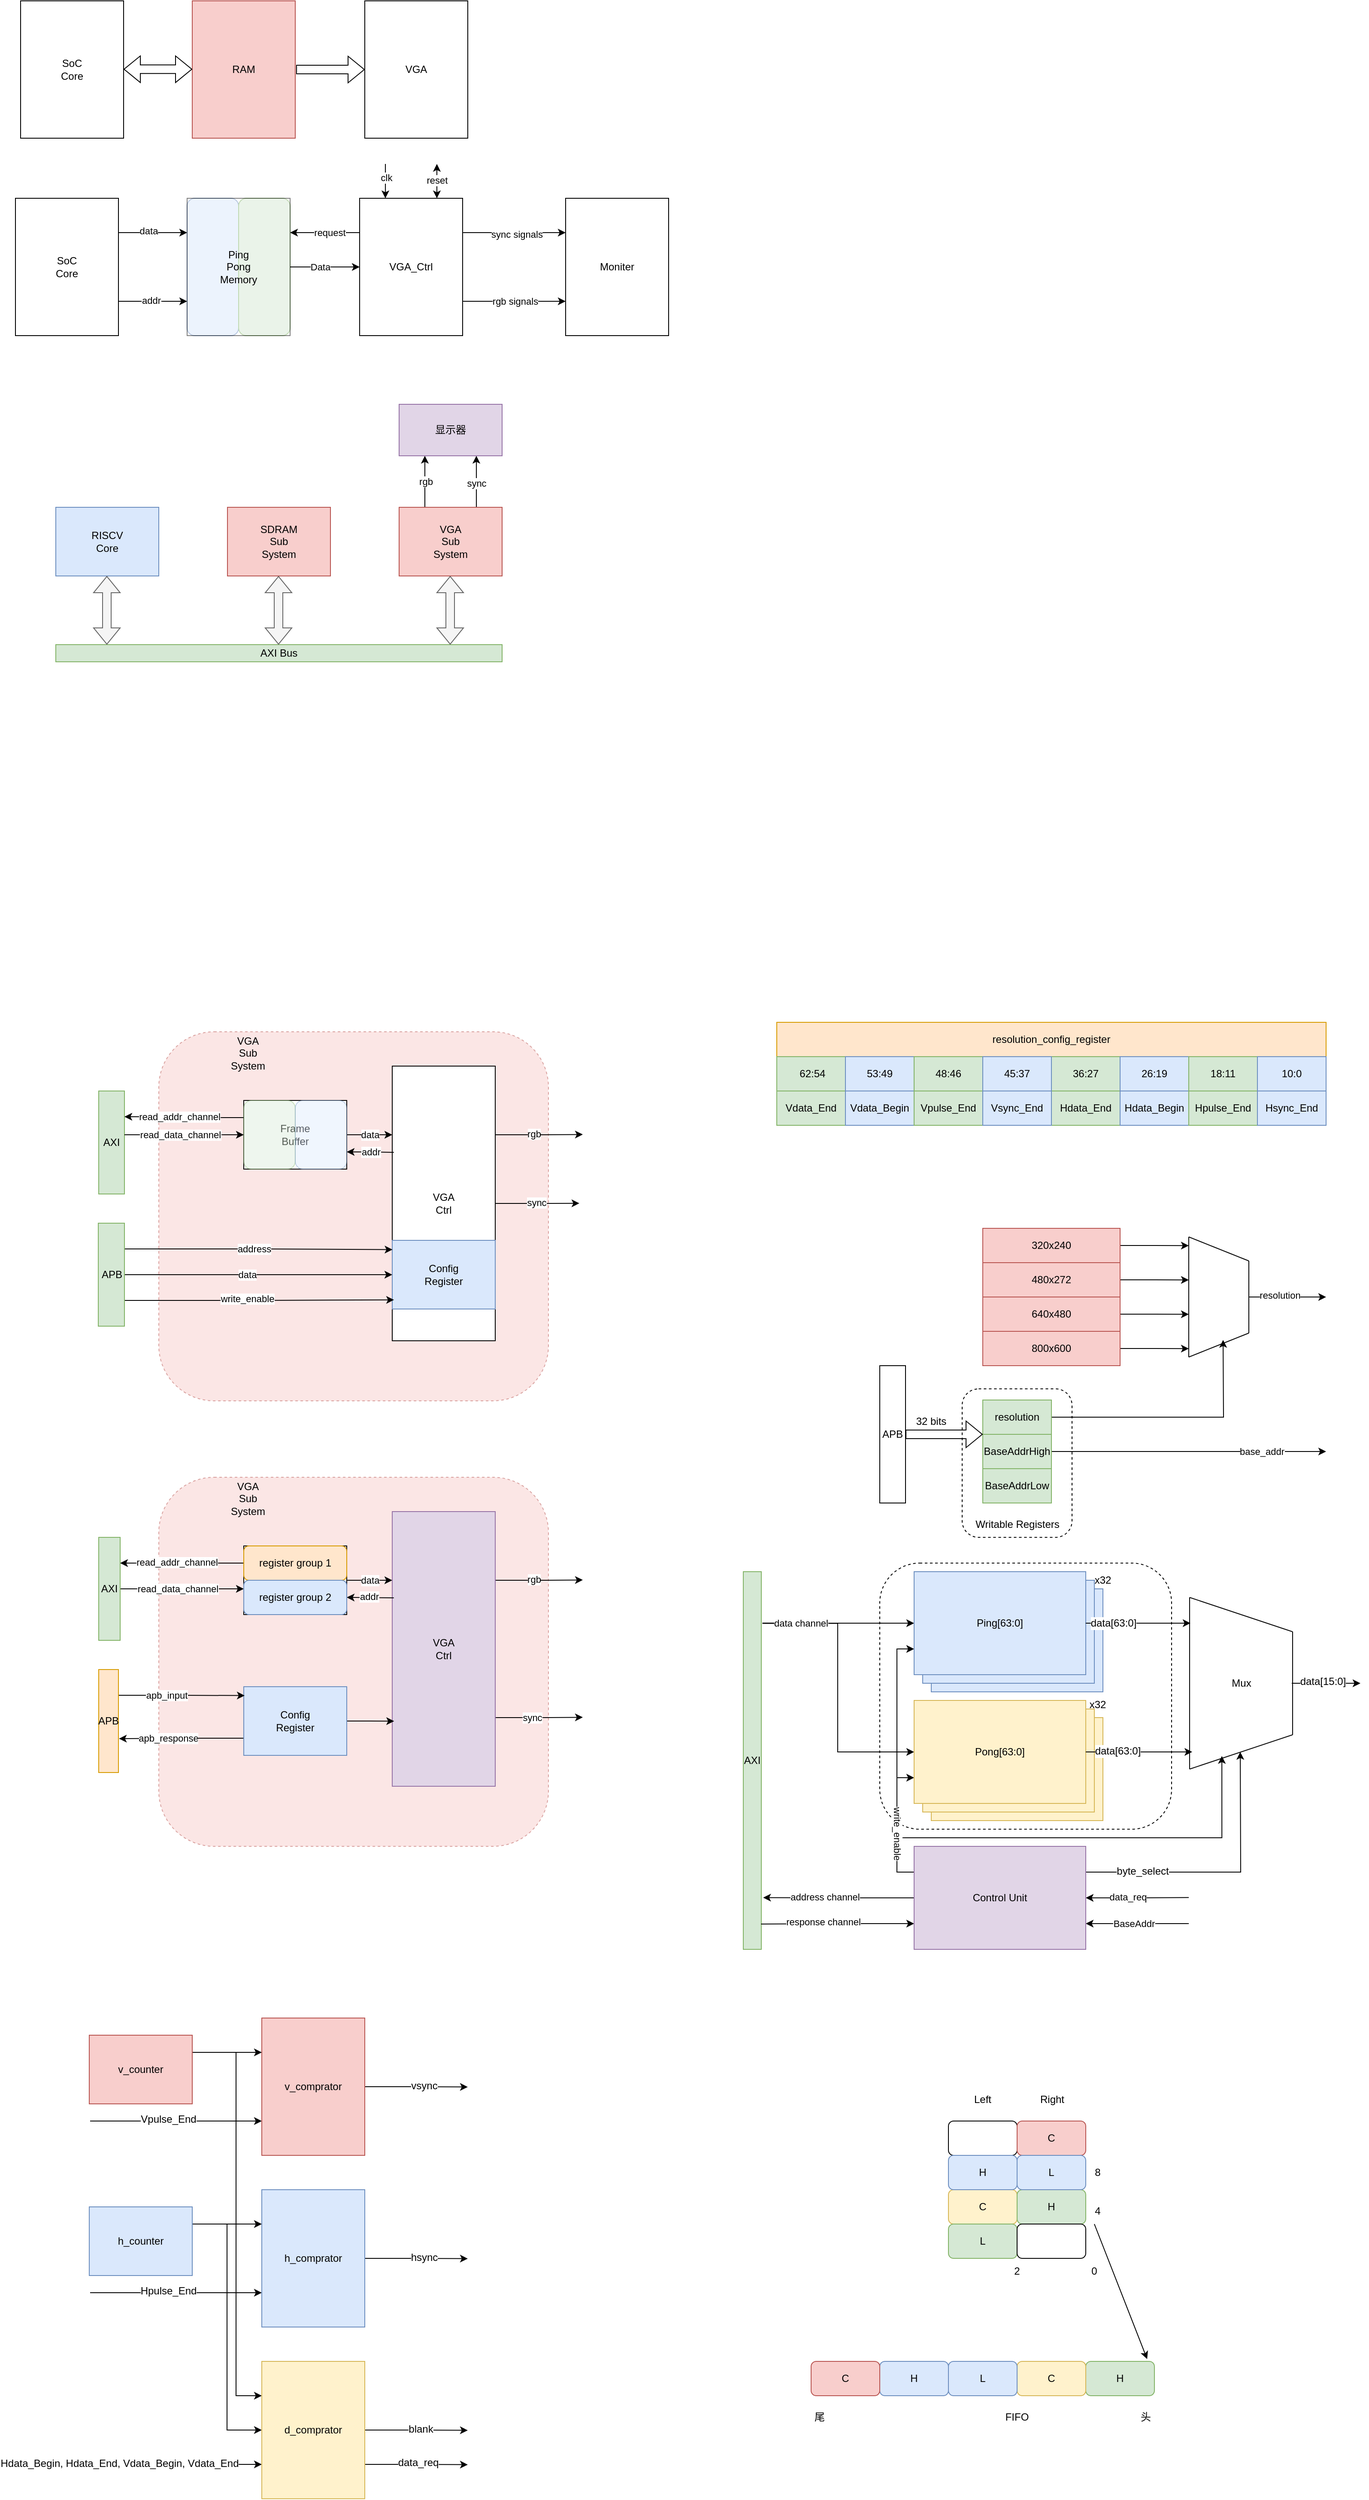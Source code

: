 <mxfile version="21.6.5" type="device">
  <diagram name="第 1 页" id="E4dIqupAgL9DXsQ2ph4-">
    <mxGraphModel dx="988" dy="578" grid="1" gridSize="10" guides="1" tooltips="1" connect="1" arrows="1" fold="1" page="1" pageScale="1" pageWidth="827" pageHeight="1169" math="0" shadow="0">
      <root>
        <mxCell id="0" />
        <mxCell id="1" parent="0" />
        <mxCell id="e4feeKlr6qVUvJZXgnHf-12" value="" style="rounded=1;whiteSpace=wrap;html=1;dashed=1;" vertex="1" parent="1">
          <mxGeometry x="1040" y="1830" width="340" height="310" as="geometry" />
        </mxCell>
        <mxCell id="e4feeKlr6qVUvJZXgnHf-4" value="" style="rounded=1;whiteSpace=wrap;html=1;dashed=1;" vertex="1" parent="1">
          <mxGeometry x="1136" y="1627" width="128" height="173" as="geometry" />
        </mxCell>
        <mxCell id="izFjJcmxxaOLUsGuapBq-133" style="edgeStyle=orthogonalEdgeStyle;rounded=0;orthogonalLoop=1;jettySize=auto;html=1;exitX=0;exitY=0.25;exitDx=0;exitDy=0;fontFamily=Helvetica;fontSize=12;fontColor=default;" parent="1" source="izFjJcmxxaOLUsGuapBq-100" edge="1">
          <mxGeometry relative="1" as="geometry">
            <mxPoint x="1438.586" y="2054.793" as="targetPoint" />
            <Array as="points">
              <mxPoint x="1060" y="2190" />
              <mxPoint x="1060" y="2150" />
              <mxPoint x="1439" y="2150" />
            </Array>
          </mxGeometry>
        </mxCell>
        <mxCell id="RuJVp1kDImBfiCBolj24-31" value="" style="rounded=1;whiteSpace=wrap;html=1;dashed=1;opacity=50;fillColor=#f8cecc;strokeColor=#b85450;" parent="1" vertex="1">
          <mxGeometry x="200" y="1211" width="454" height="430" as="geometry" />
        </mxCell>
        <mxCell id="ZP8WuhxRDatKh7qiyKnX-26" value="" style="rounded=1;whiteSpace=wrap;html=1;fillColor=#dae8fc;strokeColor=#6c8ebf;" parent="1" vertex="1">
          <mxGeometry x="233" y="240" width="60" height="160" as="geometry" />
        </mxCell>
        <mxCell id="ZP8WuhxRDatKh7qiyKnX-27" value="" style="rounded=1;whiteSpace=wrap;html=1;fillColor=#d5e8d4;strokeColor=#82b366;" parent="1" vertex="1">
          <mxGeometry x="293" y="240" width="60" height="160" as="geometry" />
        </mxCell>
        <mxCell id="ZP8WuhxRDatKh7qiyKnX-6" style="edgeStyle=orthogonalEdgeStyle;rounded=0;orthogonalLoop=1;jettySize=auto;html=1;exitX=1;exitY=0.25;exitDx=0;exitDy=0;entryX=0;entryY=0.25;entryDx=0;entryDy=0;" parent="1" source="ZP8WuhxRDatKh7qiyKnX-1" target="ZP8WuhxRDatKh7qiyKnX-3" edge="1">
          <mxGeometry relative="1" as="geometry" />
        </mxCell>
        <mxCell id="ZP8WuhxRDatKh7qiyKnX-7" value="sync signals" style="edgeLabel;html=1;align=center;verticalAlign=middle;resizable=0;points=[];" parent="ZP8WuhxRDatKh7qiyKnX-6" vertex="1" connectable="0">
          <mxGeometry x="0.047" y="-2" relative="1" as="geometry">
            <mxPoint as="offset" />
          </mxGeometry>
        </mxCell>
        <mxCell id="ZP8WuhxRDatKh7qiyKnX-8" style="edgeStyle=orthogonalEdgeStyle;rounded=0;orthogonalLoop=1;jettySize=auto;html=1;exitX=1;exitY=0.75;exitDx=0;exitDy=0;entryX=0;entryY=0.75;entryDx=0;entryDy=0;" parent="1" source="ZP8WuhxRDatKh7qiyKnX-1" target="ZP8WuhxRDatKh7qiyKnX-3" edge="1">
          <mxGeometry relative="1" as="geometry" />
        </mxCell>
        <mxCell id="ZP8WuhxRDatKh7qiyKnX-9" value="rgb signals" style="edgeLabel;html=1;align=center;verticalAlign=middle;resizable=0;points=[];" parent="ZP8WuhxRDatKh7qiyKnX-8" vertex="1" connectable="0">
          <mxGeometry x="-0.103" relative="1" as="geometry">
            <mxPoint x="7" as="offset" />
          </mxGeometry>
        </mxCell>
        <mxCell id="ZP8WuhxRDatKh7qiyKnX-10" style="edgeStyle=orthogonalEdgeStyle;rounded=0;orthogonalLoop=1;jettySize=auto;html=1;exitX=0;exitY=0.25;exitDx=0;exitDy=0;entryX=1;entryY=0.25;entryDx=0;entryDy=0;" parent="1" source="ZP8WuhxRDatKh7qiyKnX-1" target="ZP8WuhxRDatKh7qiyKnX-2" edge="1">
          <mxGeometry relative="1" as="geometry" />
        </mxCell>
        <mxCell id="ZP8WuhxRDatKh7qiyKnX-11" value="request" style="edgeLabel;html=1;align=center;verticalAlign=middle;resizable=0;points=[];" parent="ZP8WuhxRDatKh7qiyKnX-10" vertex="1" connectable="0">
          <mxGeometry x="0.253" relative="1" as="geometry">
            <mxPoint x="15" as="offset" />
          </mxGeometry>
        </mxCell>
        <mxCell id="ZP8WuhxRDatKh7qiyKnX-13" style="edgeStyle=orthogonalEdgeStyle;rounded=0;orthogonalLoop=1;jettySize=auto;html=1;exitX=0.75;exitY=0;exitDx=0;exitDy=0;startArrow=classic;startFill=1;endArrow=classic;endFill=1;" parent="1" source="ZP8WuhxRDatKh7qiyKnX-1" edge="1">
          <mxGeometry relative="1" as="geometry">
            <mxPoint x="524" y="200" as="targetPoint" />
          </mxGeometry>
        </mxCell>
        <mxCell id="ZP8WuhxRDatKh7qiyKnX-15" value="reset" style="edgeLabel;html=1;align=center;verticalAlign=middle;resizable=0;points=[];" parent="ZP8WuhxRDatKh7qiyKnX-13" vertex="1" connectable="0">
          <mxGeometry x="0.062" y="1" relative="1" as="geometry">
            <mxPoint as="offset" />
          </mxGeometry>
        </mxCell>
        <mxCell id="ZP8WuhxRDatKh7qiyKnX-14" style="edgeStyle=orthogonalEdgeStyle;rounded=0;orthogonalLoop=1;jettySize=auto;html=1;exitX=0.25;exitY=0;exitDx=0;exitDy=0;startArrow=classic;startFill=1;endArrow=none;endFill=0;" parent="1" source="ZP8WuhxRDatKh7qiyKnX-1" edge="1">
          <mxGeometry relative="1" as="geometry">
            <mxPoint x="464" y="200" as="targetPoint" />
          </mxGeometry>
        </mxCell>
        <mxCell id="ZP8WuhxRDatKh7qiyKnX-16" value="clk" style="edgeLabel;html=1;align=center;verticalAlign=middle;resizable=0;points=[];" parent="ZP8WuhxRDatKh7qiyKnX-14" vertex="1" connectable="0">
          <mxGeometry x="0.16" relative="1" as="geometry">
            <mxPoint y="-1" as="offset" />
          </mxGeometry>
        </mxCell>
        <mxCell id="ZP8WuhxRDatKh7qiyKnX-1" value="VGA_Ctrl" style="rounded=0;whiteSpace=wrap;html=1;" parent="1" vertex="1">
          <mxGeometry x="434" y="240" width="120" height="160" as="geometry" />
        </mxCell>
        <mxCell id="ZP8WuhxRDatKh7qiyKnX-4" style="edgeStyle=orthogonalEdgeStyle;rounded=0;orthogonalLoop=1;jettySize=auto;html=1;exitX=1;exitY=0.5;exitDx=0;exitDy=0;entryX=0;entryY=0.5;entryDx=0;entryDy=0;" parent="1" source="ZP8WuhxRDatKh7qiyKnX-2" target="ZP8WuhxRDatKh7qiyKnX-1" edge="1">
          <mxGeometry relative="1" as="geometry" />
        </mxCell>
        <mxCell id="ZP8WuhxRDatKh7qiyKnX-5" value="Data" style="edgeLabel;html=1;align=center;verticalAlign=middle;resizable=0;points=[];" parent="ZP8WuhxRDatKh7qiyKnX-4" vertex="1" connectable="0">
          <mxGeometry x="-0.152" relative="1" as="geometry">
            <mxPoint as="offset" />
          </mxGeometry>
        </mxCell>
        <mxCell id="ZP8WuhxRDatKh7qiyKnX-2" value="Ping&lt;br&gt;Pong&lt;br&gt;Memory" style="rounded=0;whiteSpace=wrap;html=1;opacity=50;" parent="1" vertex="1">
          <mxGeometry x="233" y="240" width="120" height="160" as="geometry" />
        </mxCell>
        <mxCell id="ZP8WuhxRDatKh7qiyKnX-3" value="Moniter" style="rounded=0;whiteSpace=wrap;html=1;" parent="1" vertex="1">
          <mxGeometry x="674" y="240" width="120" height="160" as="geometry" />
        </mxCell>
        <mxCell id="ZP8WuhxRDatKh7qiyKnX-18" style="edgeStyle=orthogonalEdgeStyle;rounded=0;orthogonalLoop=1;jettySize=auto;html=1;exitX=1;exitY=0.25;exitDx=0;exitDy=0;entryX=0;entryY=0.25;entryDx=0;entryDy=0;" parent="1" source="ZP8WuhxRDatKh7qiyKnX-17" target="ZP8WuhxRDatKh7qiyKnX-2" edge="1">
          <mxGeometry relative="1" as="geometry" />
        </mxCell>
        <mxCell id="ZP8WuhxRDatKh7qiyKnX-20" value="data" style="edgeLabel;html=1;align=center;verticalAlign=middle;resizable=0;points=[];" parent="ZP8WuhxRDatKh7qiyKnX-18" vertex="1" connectable="0">
          <mxGeometry x="-0.13" y="2" relative="1" as="geometry">
            <mxPoint as="offset" />
          </mxGeometry>
        </mxCell>
        <mxCell id="ZP8WuhxRDatKh7qiyKnX-19" style="edgeStyle=orthogonalEdgeStyle;rounded=0;orthogonalLoop=1;jettySize=auto;html=1;exitX=1;exitY=0.75;exitDx=0;exitDy=0;entryX=0;entryY=0.75;entryDx=0;entryDy=0;" parent="1" source="ZP8WuhxRDatKh7qiyKnX-17" target="ZP8WuhxRDatKh7qiyKnX-2" edge="1">
          <mxGeometry relative="1" as="geometry" />
        </mxCell>
        <mxCell id="ZP8WuhxRDatKh7qiyKnX-21" value="addr" style="edgeLabel;html=1;align=center;verticalAlign=middle;resizable=0;points=[];" parent="ZP8WuhxRDatKh7qiyKnX-19" vertex="1" connectable="0">
          <mxGeometry x="-0.197" relative="1" as="geometry">
            <mxPoint x="6" y="-1" as="offset" />
          </mxGeometry>
        </mxCell>
        <mxCell id="ZP8WuhxRDatKh7qiyKnX-17" value="SoC&lt;br&gt;Core" style="rounded=0;whiteSpace=wrap;html=1;" parent="1" vertex="1">
          <mxGeometry x="33" y="240" width="120" height="160" as="geometry" />
        </mxCell>
        <mxCell id="RuJVp1kDImBfiCBolj24-1" value="RISCV&lt;br&gt;Core" style="rounded=0;whiteSpace=wrap;html=1;fillColor=#dae8fc;strokeColor=#6c8ebf;" parent="1" vertex="1">
          <mxGeometry x="80" y="600" width="120" height="80" as="geometry" />
        </mxCell>
        <mxCell id="RuJVp1kDImBfiCBolj24-2" value="SDRAM&lt;br&gt;Sub&lt;br&gt;System" style="rounded=0;whiteSpace=wrap;html=1;fillColor=#f8cecc;strokeColor=#b85450;" parent="1" vertex="1">
          <mxGeometry x="280" y="600" width="120" height="80" as="geometry" />
        </mxCell>
        <mxCell id="RuJVp1kDImBfiCBolj24-11" style="edgeStyle=orthogonalEdgeStyle;rounded=0;orthogonalLoop=1;jettySize=auto;html=1;exitX=0.25;exitY=0;exitDx=0;exitDy=0;entryX=0.25;entryY=1;entryDx=0;entryDy=0;" parent="1" source="RuJVp1kDImBfiCBolj24-3" target="RuJVp1kDImBfiCBolj24-9" edge="1">
          <mxGeometry relative="1" as="geometry" />
        </mxCell>
        <mxCell id="RuJVp1kDImBfiCBolj24-13" value="rgb" style="edgeLabel;html=1;align=center;verticalAlign=middle;resizable=0;points=[];" parent="RuJVp1kDImBfiCBolj24-11" vertex="1" connectable="0">
          <mxGeometry y="-1" relative="1" as="geometry">
            <mxPoint as="offset" />
          </mxGeometry>
        </mxCell>
        <mxCell id="RuJVp1kDImBfiCBolj24-12" style="edgeStyle=orthogonalEdgeStyle;rounded=0;orthogonalLoop=1;jettySize=auto;html=1;exitX=0.75;exitY=0;exitDx=0;exitDy=0;entryX=0.75;entryY=1;entryDx=0;entryDy=0;" parent="1" source="RuJVp1kDImBfiCBolj24-3" target="RuJVp1kDImBfiCBolj24-9" edge="1">
          <mxGeometry relative="1" as="geometry" />
        </mxCell>
        <mxCell id="RuJVp1kDImBfiCBolj24-14" value="sync" style="edgeLabel;html=1;align=center;verticalAlign=middle;resizable=0;points=[];" parent="RuJVp1kDImBfiCBolj24-12" vertex="1" connectable="0">
          <mxGeometry x="-0.067" relative="1" as="geometry">
            <mxPoint as="offset" />
          </mxGeometry>
        </mxCell>
        <mxCell id="RuJVp1kDImBfiCBolj24-3" value="VGA&lt;br&gt;Sub&lt;br&gt;System" style="rounded=0;whiteSpace=wrap;html=1;fillColor=#f8cecc;strokeColor=#b85450;" parent="1" vertex="1">
          <mxGeometry x="480" y="600" width="120" height="80" as="geometry" />
        </mxCell>
        <mxCell id="RuJVp1kDImBfiCBolj24-4" value="AXI Bus" style="rounded=0;whiteSpace=wrap;html=1;fillColor=#d5e8d4;strokeColor=#82b366;" parent="1" vertex="1">
          <mxGeometry x="80" y="760" width="520" height="20" as="geometry" />
        </mxCell>
        <mxCell id="RuJVp1kDImBfiCBolj24-6" value="" style="shape=flexArrow;endArrow=classic;startArrow=classic;html=1;rounded=0;fillColor=#f5f5f5;strokeColor=#666666;" parent="1" edge="1">
          <mxGeometry width="100" height="100" relative="1" as="geometry">
            <mxPoint x="139.5" y="760" as="sourcePoint" />
            <mxPoint x="139.5" y="680" as="targetPoint" />
          </mxGeometry>
        </mxCell>
        <mxCell id="RuJVp1kDImBfiCBolj24-7" value="" style="shape=flexArrow;endArrow=classic;startArrow=classic;html=1;rounded=0;fillColor=#f5f5f5;strokeColor=#666666;" parent="1" edge="1">
          <mxGeometry width="100" height="100" relative="1" as="geometry">
            <mxPoint x="339.5" y="760" as="sourcePoint" />
            <mxPoint x="339.5" y="680" as="targetPoint" />
          </mxGeometry>
        </mxCell>
        <mxCell id="RuJVp1kDImBfiCBolj24-8" value="" style="shape=flexArrow;endArrow=classic;startArrow=classic;html=1;rounded=0;fillColor=#f5f5f5;strokeColor=#666666;" parent="1" edge="1">
          <mxGeometry width="100" height="100" relative="1" as="geometry">
            <mxPoint x="539.5" y="760" as="sourcePoint" />
            <mxPoint x="539.5" y="680" as="targetPoint" />
          </mxGeometry>
        </mxCell>
        <mxCell id="RuJVp1kDImBfiCBolj24-9" value="显示器" style="rounded=0;whiteSpace=wrap;html=1;fillColor=#e1d5e7;strokeColor=#9673a6;" parent="1" vertex="1">
          <mxGeometry x="480" y="480" width="120" height="60" as="geometry" />
        </mxCell>
        <mxCell id="RuJVp1kDImBfiCBolj24-27" style="edgeStyle=orthogonalEdgeStyle;rounded=0;orthogonalLoop=1;jettySize=auto;html=1;exitX=1;exitY=0.25;exitDx=0;exitDy=0;" parent="1" source="RuJVp1kDImBfiCBolj24-19" edge="1">
          <mxGeometry relative="1" as="geometry">
            <mxPoint x="694" y="1330.667" as="targetPoint" />
          </mxGeometry>
        </mxCell>
        <mxCell id="RuJVp1kDImBfiCBolj24-29" value="rgb" style="edgeLabel;html=1;align=center;verticalAlign=middle;resizable=0;points=[];" parent="RuJVp1kDImBfiCBolj24-27" vertex="1" connectable="0">
          <mxGeometry x="-0.126" y="1" relative="1" as="geometry">
            <mxPoint as="offset" />
          </mxGeometry>
        </mxCell>
        <mxCell id="m5QNzYV6TQo7bTUon-5p-12" style="edgeStyle=orthogonalEdgeStyle;rounded=0;orthogonalLoop=1;jettySize=auto;html=1;exitX=1;exitY=0.5;exitDx=0;exitDy=0;" parent="1" source="RuJVp1kDImBfiCBolj24-19" edge="1">
          <mxGeometry relative="1" as="geometry">
            <mxPoint x="690" y="1410.814" as="targetPoint" />
          </mxGeometry>
        </mxCell>
        <mxCell id="m5QNzYV6TQo7bTUon-5p-13" value="sync" style="edgeLabel;html=1;align=center;verticalAlign=middle;resizable=0;points=[];" parent="m5QNzYV6TQo7bTUon-5p-12" vertex="1" connectable="0">
          <mxGeometry x="-0.03" y="1" relative="1" as="geometry">
            <mxPoint as="offset" />
          </mxGeometry>
        </mxCell>
        <mxCell id="RuJVp1kDImBfiCBolj24-19" value="VGA&lt;br&gt;Ctrl" style="rounded=0;whiteSpace=wrap;html=1;" parent="1" vertex="1">
          <mxGeometry x="472" y="1251" width="120" height="320" as="geometry" />
        </mxCell>
        <mxCell id="RuJVp1kDImBfiCBolj24-23" value="data" style="edgeStyle=orthogonalEdgeStyle;rounded=0;orthogonalLoop=1;jettySize=auto;html=1;exitX=1;exitY=0.5;exitDx=0;exitDy=0;entryX=0;entryY=0.25;entryDx=0;entryDy=0;" parent="1" source="RuJVp1kDImBfiCBolj24-21" target="RuJVp1kDImBfiCBolj24-19" edge="1">
          <mxGeometry relative="1" as="geometry" />
        </mxCell>
        <mxCell id="RuJVp1kDImBfiCBolj24-21" value="Frame&lt;br&gt;Buffer" style="rounded=0;whiteSpace=wrap;html=1;" parent="1" vertex="1">
          <mxGeometry x="299" y="1291" width="120" height="80" as="geometry" />
        </mxCell>
        <mxCell id="RuJVp1kDImBfiCBolj24-25" value="Config&lt;br&gt;Register" style="rounded=0;whiteSpace=wrap;html=1;fillColor=#dae8fc;strokeColor=#6c8ebf;" parent="1" vertex="1">
          <mxGeometry x="472" y="1454" width="120" height="80" as="geometry" />
        </mxCell>
        <mxCell id="RuJVp1kDImBfiCBolj24-32" value="AXI" style="rounded=0;whiteSpace=wrap;html=1;fillColor=#d5e8d4;strokeColor=#82b366;" parent="1" vertex="1">
          <mxGeometry x="130" y="1280" width="30" height="120" as="geometry" />
        </mxCell>
        <mxCell id="RuJVp1kDImBfiCBolj24-36" value="VGA&lt;br&gt;Sub&lt;br&gt;System" style="text;html=1;strokeColor=none;fillColor=none;align=center;verticalAlign=middle;whiteSpace=wrap;rounded=0;" parent="1" vertex="1">
          <mxGeometry x="274" y="1221" width="60" height="30" as="geometry" />
        </mxCell>
        <mxCell id="m5QNzYV6TQo7bTUon-5p-1" style="edgeStyle=orthogonalEdgeStyle;rounded=0;orthogonalLoop=1;jettySize=auto;html=1;exitX=0;exitY=0.25;exitDx=0;exitDy=0;entryX=1;entryY=0.25;entryDx=0;entryDy=0;" parent="1" source="RuJVp1kDImBfiCBolj24-38" target="RuJVp1kDImBfiCBolj24-32" edge="1">
          <mxGeometry relative="1" as="geometry" />
        </mxCell>
        <mxCell id="m5QNzYV6TQo7bTUon-5p-3" value="read_addr_channel" style="edgeLabel;html=1;align=center;verticalAlign=middle;resizable=0;points=[];" parent="m5QNzYV6TQo7bTUon-5p-1" vertex="1" connectable="0">
          <mxGeometry x="0.224" relative="1" as="geometry">
            <mxPoint x="9" as="offset" />
          </mxGeometry>
        </mxCell>
        <mxCell id="m5QNzYV6TQo7bTUon-5p-2" style="edgeStyle=orthogonalEdgeStyle;rounded=0;orthogonalLoop=1;jettySize=auto;html=1;exitX=0;exitY=0.5;exitDx=0;exitDy=0;startArrow=classic;startFill=1;endArrow=none;endFill=0;" parent="1" source="RuJVp1kDImBfiCBolj24-38" edge="1">
          <mxGeometry relative="1" as="geometry">
            <mxPoint x="160" y="1331" as="targetPoint" />
          </mxGeometry>
        </mxCell>
        <mxCell id="m5QNzYV6TQo7bTUon-5p-4" value="read_data_channel" style="edgeLabel;html=1;align=center;verticalAlign=middle;resizable=0;points=[];" parent="m5QNzYV6TQo7bTUon-5p-2" vertex="1" connectable="0">
          <mxGeometry x="0.322" y="-1" relative="1" as="geometry">
            <mxPoint x="17" as="offset" />
          </mxGeometry>
        </mxCell>
        <mxCell id="RuJVp1kDImBfiCBolj24-38" value="" style="rounded=1;whiteSpace=wrap;html=1;fillColor=#d5e8d4;strokeColor=#82b366;opacity=40;" parent="1" vertex="1">
          <mxGeometry x="299" y="1291" width="60" height="80" as="geometry" />
        </mxCell>
        <mxCell id="RuJVp1kDImBfiCBolj24-59" style="edgeStyle=orthogonalEdgeStyle;rounded=0;orthogonalLoop=1;jettySize=auto;html=1;exitX=1;exitY=0.75;exitDx=0;exitDy=0;entryX=0.015;entryY=0.314;entryDx=0;entryDy=0;entryPerimeter=0;endArrow=none;endFill=0;startArrow=classic;startFill=1;" parent="1" source="RuJVp1kDImBfiCBolj24-40" target="RuJVp1kDImBfiCBolj24-19" edge="1">
          <mxGeometry relative="1" as="geometry" />
        </mxCell>
        <mxCell id="RuJVp1kDImBfiCBolj24-60" value="addr" style="edgeLabel;html=1;align=center;verticalAlign=middle;resizable=0;points=[];" parent="RuJVp1kDImBfiCBolj24-59" vertex="1" connectable="0">
          <mxGeometry x="-0.05" y="1" relative="1" as="geometry">
            <mxPoint as="offset" />
          </mxGeometry>
        </mxCell>
        <mxCell id="RuJVp1kDImBfiCBolj24-40" value="" style="rounded=1;whiteSpace=wrap;html=1;fillColor=#dae8fc;strokeColor=#6c8ebf;opacity=40;" parent="1" vertex="1">
          <mxGeometry x="359" y="1291" width="60" height="80" as="geometry" />
        </mxCell>
        <mxCell id="RuJVp1kDImBfiCBolj24-41" value="SoC&lt;br&gt;Core" style="rounded=0;whiteSpace=wrap;html=1;" parent="1" vertex="1">
          <mxGeometry x="39" y="10" width="120" height="160" as="geometry" />
        </mxCell>
        <mxCell id="RuJVp1kDImBfiCBolj24-42" value="RAM" style="rounded=0;whiteSpace=wrap;html=1;fillColor=#f8cecc;strokeColor=#b85450;" parent="1" vertex="1">
          <mxGeometry x="239" y="10" width="120" height="160" as="geometry" />
        </mxCell>
        <mxCell id="RuJVp1kDImBfiCBolj24-43" value="VGA" style="rounded=0;whiteSpace=wrap;html=1;" parent="1" vertex="1">
          <mxGeometry x="440" y="10" width="120" height="160" as="geometry" />
        </mxCell>
        <mxCell id="RuJVp1kDImBfiCBolj24-44" value="" style="shape=flexArrow;endArrow=classic;html=1;rounded=0;entryX=0;entryY=0.5;entryDx=0;entryDy=0;" parent="1" target="RuJVp1kDImBfiCBolj24-43" edge="1">
          <mxGeometry width="50" height="50" relative="1" as="geometry">
            <mxPoint x="360" y="90" as="sourcePoint" />
            <mxPoint x="434" y="89.66" as="targetPoint" />
          </mxGeometry>
        </mxCell>
        <mxCell id="RuJVp1kDImBfiCBolj24-45" value="" style="shape=flexArrow;endArrow=classic;startArrow=classic;html=1;rounded=0;" parent="1" edge="1">
          <mxGeometry width="100" height="100" relative="1" as="geometry">
            <mxPoint x="159" y="89.66" as="sourcePoint" />
            <mxPoint x="239" y="89.66" as="targetPoint" />
          </mxGeometry>
        </mxCell>
        <mxCell id="izFjJcmxxaOLUsGuapBq-108" style="edgeStyle=orthogonalEdgeStyle;rounded=0;orthogonalLoop=1;jettySize=auto;html=1;exitX=0;exitY=0.5;exitDx=0;exitDy=0;entryX=1.063;entryY=0.136;entryDx=0;entryDy=0;entryPerimeter=0;startArrow=classic;startFill=1;endArrow=none;endFill=0;" parent="1" source="Cshjxy_LdJswH7RglqTx-67" target="Cshjxy_LdJswH7RglqTx-86" edge="1">
          <mxGeometry relative="1" as="geometry" />
        </mxCell>
        <mxCell id="izFjJcmxxaOLUsGuapBq-109" style="edgeStyle=orthogonalEdgeStyle;rounded=0;orthogonalLoop=1;jettySize=auto;html=1;exitX=0;exitY=0.5;exitDx=0;exitDy=0;entryX=1.063;entryY=0.137;entryDx=0;entryDy=0;entryPerimeter=0;startArrow=classic;startFill=1;endArrow=none;endFill=0;" parent="1" source="Cshjxy_LdJswH7RglqTx-68" target="Cshjxy_LdJswH7RglqTx-86" edge="1">
          <mxGeometry relative="1" as="geometry" />
        </mxCell>
        <mxCell id="izFjJcmxxaOLUsGuapBq-110" value="data channel" style="edgeLabel;html=1;align=center;verticalAlign=middle;resizable=0;points=[];" parent="izFjJcmxxaOLUsGuapBq-109" vertex="1" connectable="0">
          <mxGeometry x="0.817" y="-1" relative="1" as="geometry">
            <mxPoint x="15" as="offset" />
          </mxGeometry>
        </mxCell>
        <mxCell id="Cshjxy_LdJswH7RglqTx-74" value="" style="group;points=[[0.41,0.58,0,0,0],[0.69,0.36,0,0,0]];" parent="1" vertex="1" connectable="0">
          <mxGeometry x="1401" y="1870" width="120" height="200" as="geometry" />
        </mxCell>
        <mxCell id="Cshjxy_LdJswH7RglqTx-69" value="" style="endArrow=none;html=1;rounded=0;" parent="Cshjxy_LdJswH7RglqTx-74" edge="1">
          <mxGeometry width="50" height="50" relative="1" as="geometry">
            <mxPoint y="200" as="sourcePoint" />
            <mxPoint as="targetPoint" />
          </mxGeometry>
        </mxCell>
        <mxCell id="Cshjxy_LdJswH7RglqTx-70" value="" style="endArrow=none;html=1;rounded=0;" parent="Cshjxy_LdJswH7RglqTx-74" edge="1">
          <mxGeometry width="50" height="50" relative="1" as="geometry">
            <mxPoint as="sourcePoint" />
            <mxPoint x="120" y="40" as="targetPoint" />
          </mxGeometry>
        </mxCell>
        <mxCell id="Cshjxy_LdJswH7RglqTx-71" value="" style="endArrow=none;html=1;rounded=0;" parent="Cshjxy_LdJswH7RglqTx-74" edge="1">
          <mxGeometry width="50" height="50" relative="1" as="geometry">
            <mxPoint y="200" as="sourcePoint" />
            <mxPoint x="120" y="160" as="targetPoint" />
          </mxGeometry>
        </mxCell>
        <mxCell id="Cshjxy_LdJswH7RglqTx-72" value="" style="endArrow=none;html=1;rounded=0;" parent="Cshjxy_LdJswH7RglqTx-74" edge="1">
          <mxGeometry width="50" height="50" relative="1" as="geometry">
            <mxPoint x="120" y="160" as="sourcePoint" />
            <mxPoint x="120" y="40" as="targetPoint" />
          </mxGeometry>
        </mxCell>
        <mxCell id="Cshjxy_LdJswH7RglqTx-75" value="Mux" style="text;html=1;align=center;verticalAlign=middle;resizable=0;points=[];autosize=1;strokeColor=none;fillColor=none;" parent="Cshjxy_LdJswH7RglqTx-74" vertex="1">
          <mxGeometry x="35" y="85" width="50" height="30" as="geometry" />
        </mxCell>
        <mxCell id="izFjJcmxxaOLUsGuapBq-126" value="" style="endArrow=classic;html=1;rounded=0;fontFamily=Helvetica;fontSize=12;fontColor=default;" parent="Cshjxy_LdJswH7RglqTx-74" edge="1">
          <mxGeometry width="50" height="50" relative="1" as="geometry">
            <mxPoint x="119" y="100" as="sourcePoint" />
            <mxPoint x="199" y="100" as="targetPoint" />
          </mxGeometry>
        </mxCell>
        <mxCell id="izFjJcmxxaOLUsGuapBq-127" value="data[15:0]" style="edgeLabel;html=1;align=center;verticalAlign=middle;resizable=0;points=[];fontSize=12;fontFamily=Helvetica;fontColor=default;" parent="izFjJcmxxaOLUsGuapBq-126" vertex="1" connectable="0">
          <mxGeometry x="-0.104" y="2" relative="1" as="geometry">
            <mxPoint as="offset" />
          </mxGeometry>
        </mxCell>
        <mxCell id="Cshjxy_LdJswH7RglqTx-86" value="AXI" style="rounded=0;whiteSpace=wrap;html=1;fillColor=#d5e8d4;strokeColor=#82b366;" parent="1" vertex="1">
          <mxGeometry x="881" y="1840" width="21" height="440" as="geometry" />
        </mxCell>
        <mxCell id="izFjJcmxxaOLUsGuapBq-1" value="" style="rounded=1;whiteSpace=wrap;html=1;dashed=1;opacity=50;fillColor=#f8cecc;strokeColor=#b85450;" parent="1" vertex="1">
          <mxGeometry x="200" y="1730" width="454" height="430" as="geometry" />
        </mxCell>
        <mxCell id="izFjJcmxxaOLUsGuapBq-2" style="edgeStyle=orthogonalEdgeStyle;rounded=0;orthogonalLoop=1;jettySize=auto;html=1;exitX=1;exitY=0.25;exitDx=0;exitDy=0;" parent="1" source="izFjJcmxxaOLUsGuapBq-6" edge="1">
          <mxGeometry relative="1" as="geometry">
            <mxPoint x="694" y="1849.667" as="targetPoint" />
          </mxGeometry>
        </mxCell>
        <mxCell id="izFjJcmxxaOLUsGuapBq-3" value="rgb" style="edgeLabel;html=1;align=center;verticalAlign=middle;resizable=0;points=[];" parent="izFjJcmxxaOLUsGuapBq-2" vertex="1" connectable="0">
          <mxGeometry x="-0.126" y="1" relative="1" as="geometry">
            <mxPoint as="offset" />
          </mxGeometry>
        </mxCell>
        <mxCell id="izFjJcmxxaOLUsGuapBq-4" style="edgeStyle=orthogonalEdgeStyle;rounded=0;orthogonalLoop=1;jettySize=auto;html=1;exitX=1;exitY=0.75;exitDx=0;exitDy=0;" parent="1" source="izFjJcmxxaOLUsGuapBq-6" edge="1">
          <mxGeometry relative="1" as="geometry">
            <mxPoint x="694" y="2009.667" as="targetPoint" />
          </mxGeometry>
        </mxCell>
        <mxCell id="izFjJcmxxaOLUsGuapBq-5" value="sync" style="edgeLabel;html=1;align=center;verticalAlign=middle;resizable=0;points=[];" parent="izFjJcmxxaOLUsGuapBq-4" vertex="1" connectable="0">
          <mxGeometry x="-0.168" relative="1" as="geometry">
            <mxPoint as="offset" />
          </mxGeometry>
        </mxCell>
        <mxCell id="izFjJcmxxaOLUsGuapBq-6" value="VGA&lt;br&gt;Ctrl" style="rounded=0;whiteSpace=wrap;html=1;fillColor=#e1d5e7;strokeColor=#9673a6;" parent="1" vertex="1">
          <mxGeometry x="472" y="1770" width="120" height="320" as="geometry" />
        </mxCell>
        <mxCell id="izFjJcmxxaOLUsGuapBq-7" value="data" style="edgeStyle=orthogonalEdgeStyle;rounded=0;orthogonalLoop=1;jettySize=auto;html=1;exitX=1;exitY=0.5;exitDx=0;exitDy=0;entryX=0;entryY=0.25;entryDx=0;entryDy=0;" parent="1" source="izFjJcmxxaOLUsGuapBq-8" target="izFjJcmxxaOLUsGuapBq-6" edge="1">
          <mxGeometry relative="1" as="geometry" />
        </mxCell>
        <mxCell id="izFjJcmxxaOLUsGuapBq-8" value="" style="rounded=0;whiteSpace=wrap;html=1;" parent="1" vertex="1">
          <mxGeometry x="299" y="1810" width="120" height="80" as="geometry" />
        </mxCell>
        <mxCell id="izFjJcmxxaOLUsGuapBq-28" style="edgeStyle=orthogonalEdgeStyle;rounded=0;orthogonalLoop=1;jettySize=auto;html=1;exitX=1;exitY=0.5;exitDx=0;exitDy=0;entryX=0.018;entryY=0.763;entryDx=0;entryDy=0;entryPerimeter=0;" parent="1" source="izFjJcmxxaOLUsGuapBq-13" target="izFjJcmxxaOLUsGuapBq-6" edge="1">
          <mxGeometry relative="1" as="geometry" />
        </mxCell>
        <mxCell id="m5QNzYV6TQo7bTUon-5p-21" style="edgeStyle=orthogonalEdgeStyle;rounded=0;orthogonalLoop=1;jettySize=auto;html=1;exitX=0;exitY=0.75;exitDx=0;exitDy=0;entryX=1.026;entryY=0.671;entryDx=0;entryDy=0;entryPerimeter=0;" parent="1" source="izFjJcmxxaOLUsGuapBq-13" target="m5QNzYV6TQo7bTUon-5p-19" edge="1">
          <mxGeometry relative="1" as="geometry" />
        </mxCell>
        <mxCell id="m5QNzYV6TQo7bTUon-5p-23" value="apb_response" style="edgeLabel;html=1;align=center;verticalAlign=middle;resizable=0;points=[];" parent="m5QNzYV6TQo7bTUon-5p-21" vertex="1" connectable="0">
          <mxGeometry x="0.337" y="-1" relative="1" as="geometry">
            <mxPoint x="9" as="offset" />
          </mxGeometry>
        </mxCell>
        <mxCell id="izFjJcmxxaOLUsGuapBq-13" value="Config&lt;br&gt;Register" style="rounded=0;whiteSpace=wrap;html=1;fillColor=#dae8fc;strokeColor=#6c8ebf;" parent="1" vertex="1">
          <mxGeometry x="299" y="1974" width="120" height="80" as="geometry" />
        </mxCell>
        <mxCell id="m5QNzYV6TQo7bTUon-5p-16" style="edgeStyle=orthogonalEdgeStyle;rounded=0;orthogonalLoop=1;jettySize=auto;html=1;exitX=1;exitY=0.5;exitDx=0;exitDy=0;entryX=0;entryY=0.25;entryDx=0;entryDy=0;" parent="1" source="izFjJcmxxaOLUsGuapBq-18" target="izFjJcmxxaOLUsGuapBq-27" edge="1">
          <mxGeometry relative="1" as="geometry" />
        </mxCell>
        <mxCell id="m5QNzYV6TQo7bTUon-5p-18" value="read_data_channel" style="edgeLabel;html=1;align=center;verticalAlign=middle;resizable=0;points=[];" parent="m5QNzYV6TQo7bTUon-5p-16" vertex="1" connectable="0">
          <mxGeometry x="-0.283" relative="1" as="geometry">
            <mxPoint x="15" as="offset" />
          </mxGeometry>
        </mxCell>
        <mxCell id="izFjJcmxxaOLUsGuapBq-18" value="AXI" style="rounded=0;whiteSpace=wrap;html=1;fillColor=#d5e8d4;strokeColor=#82b366;" parent="1" vertex="1">
          <mxGeometry x="130" y="1800" width="25" height="120" as="geometry" />
        </mxCell>
        <mxCell id="izFjJcmxxaOLUsGuapBq-19" value="VGA&lt;br&gt;Sub&lt;br&gt;System" style="text;html=1;strokeColor=none;fillColor=none;align=center;verticalAlign=middle;whiteSpace=wrap;rounded=0;" parent="1" vertex="1">
          <mxGeometry x="274" y="1740" width="60" height="30" as="geometry" />
        </mxCell>
        <mxCell id="izFjJcmxxaOLUsGuapBq-23" style="edgeStyle=orthogonalEdgeStyle;rounded=0;orthogonalLoop=1;jettySize=auto;html=1;exitX=1;exitY=0.75;exitDx=0;exitDy=0;entryX=0.015;entryY=0.314;entryDx=0;entryDy=0;entryPerimeter=0;endArrow=none;endFill=0;startArrow=classic;startFill=1;" parent="1" target="izFjJcmxxaOLUsGuapBq-6" edge="1">
          <mxGeometry relative="1" as="geometry">
            <mxPoint x="419" y="1870" as="sourcePoint" />
          </mxGeometry>
        </mxCell>
        <mxCell id="izFjJcmxxaOLUsGuapBq-24" value="addr" style="edgeLabel;html=1;align=center;verticalAlign=middle;resizable=0;points=[];" parent="izFjJcmxxaOLUsGuapBq-23" vertex="1" connectable="0">
          <mxGeometry x="-0.05" y="1" relative="1" as="geometry">
            <mxPoint as="offset" />
          </mxGeometry>
        </mxCell>
        <mxCell id="m5QNzYV6TQo7bTUon-5p-14" style="edgeStyle=orthogonalEdgeStyle;rounded=0;orthogonalLoop=1;jettySize=auto;html=1;exitX=0;exitY=0.5;exitDx=0;exitDy=0;entryX=1;entryY=0.25;entryDx=0;entryDy=0;" parent="1" source="izFjJcmxxaOLUsGuapBq-26" target="izFjJcmxxaOLUsGuapBq-18" edge="1">
          <mxGeometry relative="1" as="geometry" />
        </mxCell>
        <mxCell id="m5QNzYV6TQo7bTUon-5p-17" value="read_addr_channel" style="edgeLabel;html=1;align=center;verticalAlign=middle;resizable=0;points=[];" parent="m5QNzYV6TQo7bTUon-5p-14" vertex="1" connectable="0">
          <mxGeometry x="0.089" y="-1" relative="1" as="geometry">
            <mxPoint as="offset" />
          </mxGeometry>
        </mxCell>
        <mxCell id="izFjJcmxxaOLUsGuapBq-26" value="register group 1" style="rounded=1;whiteSpace=wrap;html=1;fillColor=#ffe6cc;strokeColor=#d79b00;" parent="1" vertex="1">
          <mxGeometry x="299" y="1810" width="120" height="40" as="geometry" />
        </mxCell>
        <mxCell id="izFjJcmxxaOLUsGuapBq-27" value="register group 2" style="rounded=1;whiteSpace=wrap;html=1;fillColor=#dae8fc;strokeColor=#6c8ebf;" parent="1" vertex="1">
          <mxGeometry x="299" y="1850" width="120" height="40" as="geometry" />
        </mxCell>
        <mxCell id="izFjJcmxxaOLUsGuapBq-39" value="" style="group" parent="1" vertex="1" connectable="0">
          <mxGeometry x="1160" y="1440" width="160" height="160" as="geometry" />
        </mxCell>
        <mxCell id="izFjJcmxxaOLUsGuapBq-65" style="edgeStyle=orthogonalEdgeStyle;rounded=0;orthogonalLoop=1;jettySize=auto;html=1;exitX=1;exitY=0.5;exitDx=0;exitDy=0;" parent="izFjJcmxxaOLUsGuapBq-39" source="Cshjxy_LdJswH7RglqTx-49" edge="1">
          <mxGeometry relative="1" as="geometry">
            <mxPoint x="240" y="20.143" as="targetPoint" />
          </mxGeometry>
        </mxCell>
        <mxCell id="Cshjxy_LdJswH7RglqTx-49" value="320x240" style="rounded=0;whiteSpace=wrap;html=1;fillColor=#f8cecc;strokeColor=#b85450;" parent="izFjJcmxxaOLUsGuapBq-39" vertex="1">
          <mxGeometry width="160" height="40" as="geometry" />
        </mxCell>
        <mxCell id="izFjJcmxxaOLUsGuapBq-66" style="edgeStyle=orthogonalEdgeStyle;rounded=0;orthogonalLoop=1;jettySize=auto;html=1;exitX=1;exitY=0.5;exitDx=0;exitDy=0;" parent="izFjJcmxxaOLUsGuapBq-39" source="Cshjxy_LdJswH7RglqTx-51" edge="1">
          <mxGeometry relative="1" as="geometry">
            <mxPoint x="240" y="60.143" as="targetPoint" />
          </mxGeometry>
        </mxCell>
        <mxCell id="Cshjxy_LdJswH7RglqTx-51" value="480x272" style="rounded=0;whiteSpace=wrap;html=1;fillColor=#f8cecc;strokeColor=#b85450;" parent="izFjJcmxxaOLUsGuapBq-39" vertex="1">
          <mxGeometry y="40" width="160" height="40" as="geometry" />
        </mxCell>
        <mxCell id="izFjJcmxxaOLUsGuapBq-67" style="edgeStyle=orthogonalEdgeStyle;rounded=0;orthogonalLoop=1;jettySize=auto;html=1;exitX=1;exitY=0.5;exitDx=0;exitDy=0;" parent="izFjJcmxxaOLUsGuapBq-39" source="Cshjxy_LdJswH7RglqTx-53" edge="1">
          <mxGeometry relative="1" as="geometry">
            <mxPoint x="240" y="100.143" as="targetPoint" />
          </mxGeometry>
        </mxCell>
        <mxCell id="Cshjxy_LdJswH7RglqTx-53" value="640x480" style="rounded=0;whiteSpace=wrap;html=1;fillColor=#f8cecc;strokeColor=#b85450;" parent="izFjJcmxxaOLUsGuapBq-39" vertex="1">
          <mxGeometry y="80" width="160" height="40" as="geometry" />
        </mxCell>
        <mxCell id="izFjJcmxxaOLUsGuapBq-68" style="edgeStyle=orthogonalEdgeStyle;rounded=0;orthogonalLoop=1;jettySize=auto;html=1;exitX=1;exitY=0.5;exitDx=0;exitDy=0;" parent="izFjJcmxxaOLUsGuapBq-39" source="izFjJcmxxaOLUsGuapBq-35" edge="1">
          <mxGeometry relative="1" as="geometry">
            <mxPoint x="240" y="140.143" as="targetPoint" />
          </mxGeometry>
        </mxCell>
        <mxCell id="izFjJcmxxaOLUsGuapBq-35" value="800x600" style="rounded=0;whiteSpace=wrap;html=1;fillColor=#f8cecc;strokeColor=#b85450;" parent="izFjJcmxxaOLUsGuapBq-39" vertex="1">
          <mxGeometry y="120" width="160" height="40" as="geometry" />
        </mxCell>
        <mxCell id="izFjJcmxxaOLUsGuapBq-69" style="edgeStyle=orthogonalEdgeStyle;rounded=0;orthogonalLoop=1;jettySize=auto;html=1;exitX=1;exitY=0.5;exitDx=0;exitDy=0;" parent="1" source="izFjJcmxxaOLUsGuapBq-46" edge="1">
          <mxGeometry relative="1" as="geometry">
            <mxPoint x="1560" y="1700" as="targetPoint" />
          </mxGeometry>
        </mxCell>
        <mxCell id="izFjJcmxxaOLUsGuapBq-72" value="base_addr" style="edgeLabel;html=1;align=center;verticalAlign=middle;resizable=0;points=[];" parent="izFjJcmxxaOLUsGuapBq-69" vertex="1" connectable="0">
          <mxGeometry x="0.437" relative="1" as="geometry">
            <mxPoint x="15" y="-1" as="offset" />
          </mxGeometry>
        </mxCell>
        <mxCell id="izFjJcmxxaOLUsGuapBq-46" value="BaseAddrHigh" style="rounded=0;whiteSpace=wrap;html=1;fillColor=#d5e8d4;strokeColor=#82b366;" parent="1" vertex="1">
          <mxGeometry x="1160" y="1680" width="80" height="40" as="geometry" />
        </mxCell>
        <mxCell id="izFjJcmxxaOLUsGuapBq-59" value="" style="group" parent="1" vertex="1" connectable="0">
          <mxGeometry x="1400" y="1450" width="70" height="140" as="geometry" />
        </mxCell>
        <mxCell id="izFjJcmxxaOLUsGuapBq-60" value="" style="endArrow=none;html=1;rounded=0;" parent="izFjJcmxxaOLUsGuapBq-59" edge="1">
          <mxGeometry width="50" height="50" relative="1" as="geometry">
            <mxPoint y="140" as="sourcePoint" />
            <mxPoint as="targetPoint" />
          </mxGeometry>
        </mxCell>
        <mxCell id="izFjJcmxxaOLUsGuapBq-61" value="" style="endArrow=none;html=1;rounded=0;" parent="izFjJcmxxaOLUsGuapBq-59" edge="1">
          <mxGeometry width="50" height="50" relative="1" as="geometry">
            <mxPoint as="sourcePoint" />
            <mxPoint x="70" y="28" as="targetPoint" />
          </mxGeometry>
        </mxCell>
        <mxCell id="izFjJcmxxaOLUsGuapBq-62" value="" style="endArrow=none;html=1;rounded=0;" parent="izFjJcmxxaOLUsGuapBq-59" edge="1">
          <mxGeometry width="50" height="50" relative="1" as="geometry">
            <mxPoint y="140" as="sourcePoint" />
            <mxPoint x="70" y="112" as="targetPoint" />
          </mxGeometry>
        </mxCell>
        <mxCell id="izFjJcmxxaOLUsGuapBq-63" value="" style="endArrow=none;html=1;rounded=0;" parent="izFjJcmxxaOLUsGuapBq-59" edge="1">
          <mxGeometry width="50" height="50" relative="1" as="geometry">
            <mxPoint x="70" y="112" as="sourcePoint" />
            <mxPoint x="70" y="28" as="targetPoint" />
          </mxGeometry>
        </mxCell>
        <mxCell id="izFjJcmxxaOLUsGuapBq-70" value="" style="endArrow=classic;html=1;rounded=0;" parent="1" edge="1">
          <mxGeometry width="50" height="50" relative="1" as="geometry">
            <mxPoint x="1470" y="1520" as="sourcePoint" />
            <mxPoint x="1560" y="1520" as="targetPoint" />
          </mxGeometry>
        </mxCell>
        <mxCell id="izFjJcmxxaOLUsGuapBq-71" value="resolution" style="edgeLabel;html=1;align=center;verticalAlign=middle;resizable=0;points=[];" parent="izFjJcmxxaOLUsGuapBq-70" vertex="1" connectable="0">
          <mxGeometry x="-0.209" y="2" relative="1" as="geometry">
            <mxPoint as="offset" />
          </mxGeometry>
        </mxCell>
        <mxCell id="izFjJcmxxaOLUsGuapBq-74" style="edgeStyle=orthogonalEdgeStyle;rounded=0;orthogonalLoop=1;jettySize=auto;html=1;exitX=1;exitY=0.5;exitDx=0;exitDy=0;" parent="1" source="izFjJcmxxaOLUsGuapBq-73" edge="1">
          <mxGeometry relative="1" as="geometry">
            <mxPoint x="1440" y="1570.0" as="targetPoint" />
          </mxGeometry>
        </mxCell>
        <mxCell id="izFjJcmxxaOLUsGuapBq-73" value="resolution" style="rounded=0;whiteSpace=wrap;html=1;fillColor=#d5e8d4;strokeColor=#82b366;" parent="1" vertex="1">
          <mxGeometry x="1160" y="1640" width="80" height="40" as="geometry" />
        </mxCell>
        <mxCell id="izFjJcmxxaOLUsGuapBq-75" value="APB" style="rounded=0;whiteSpace=wrap;html=1;" parent="1" vertex="1">
          <mxGeometry x="1040" y="1600" width="30" height="160" as="geometry" />
        </mxCell>
        <mxCell id="izFjJcmxxaOLUsGuapBq-77" value="" style="shape=flexArrow;endArrow=classic;html=1;rounded=0;exitX=1;exitY=0.5;exitDx=0;exitDy=0;" parent="1" source="izFjJcmxxaOLUsGuapBq-75" edge="1">
          <mxGeometry width="50" height="50" relative="1" as="geometry">
            <mxPoint x="1110" y="1730" as="sourcePoint" />
            <mxPoint x="1160" y="1680" as="targetPoint" />
          </mxGeometry>
        </mxCell>
        <mxCell id="izFjJcmxxaOLUsGuapBq-79" value="resolution_config_register" style="rounded=0;whiteSpace=wrap;html=1;fillColor=#ffe6cc;strokeColor=#d79b00;" parent="1" vertex="1">
          <mxGeometry x="920" y="1200" width="640" height="40" as="geometry" />
        </mxCell>
        <mxCell id="izFjJcmxxaOLUsGuapBq-84" value="36:27" style="rounded=0;whiteSpace=wrap;html=1;fillColor=#d5e8d4;strokeColor=#82b366;" parent="1" vertex="1">
          <mxGeometry x="1240" y="1240" width="80" height="40" as="geometry" />
        </mxCell>
        <mxCell id="izFjJcmxxaOLUsGuapBq-85" value="26:19" style="rounded=0;whiteSpace=wrap;html=1;fillColor=#dae8fc;strokeColor=#6c8ebf;" parent="1" vertex="1">
          <mxGeometry x="1320" y="1240" width="80" height="40" as="geometry" />
        </mxCell>
        <mxCell id="izFjJcmxxaOLUsGuapBq-86" value="18:11" style="rounded=0;whiteSpace=wrap;html=1;fillColor=#d5e8d4;strokeColor=#82b366;" parent="1" vertex="1">
          <mxGeometry x="1400" y="1240" width="80" height="40" as="geometry" />
        </mxCell>
        <mxCell id="izFjJcmxxaOLUsGuapBq-87" value="10:0" style="rounded=0;whiteSpace=wrap;html=1;fillColor=#dae8fc;strokeColor=#6c8ebf;" parent="1" vertex="1">
          <mxGeometry x="1480" y="1240" width="80" height="40" as="geometry" />
        </mxCell>
        <mxCell id="izFjJcmxxaOLUsGuapBq-88" value="&amp;nbsp;62:54" style="rounded=0;whiteSpace=wrap;html=1;fillColor=#d5e8d4;strokeColor=#82b366;" parent="1" vertex="1">
          <mxGeometry x="920" y="1240" width="80" height="40" as="geometry" />
        </mxCell>
        <mxCell id="izFjJcmxxaOLUsGuapBq-89" value="53:49" style="rounded=0;whiteSpace=wrap;html=1;fillColor=#dae8fc;strokeColor=#6c8ebf;" parent="1" vertex="1">
          <mxGeometry x="1000" y="1240" width="80" height="40" as="geometry" />
        </mxCell>
        <mxCell id="izFjJcmxxaOLUsGuapBq-90" value="48:46" style="rounded=0;whiteSpace=wrap;html=1;fillColor=#d5e8d4;strokeColor=#82b366;" parent="1" vertex="1">
          <mxGeometry x="1080" y="1240" width="80" height="40" as="geometry" />
        </mxCell>
        <mxCell id="izFjJcmxxaOLUsGuapBq-91" value="45:37" style="rounded=0;whiteSpace=wrap;html=1;fillColor=#dae8fc;strokeColor=#6c8ebf;" parent="1" vertex="1">
          <mxGeometry x="1160" y="1240" width="80" height="40" as="geometry" />
        </mxCell>
        <mxCell id="izFjJcmxxaOLUsGuapBq-92" value="Hdata_End" style="rounded=0;whiteSpace=wrap;html=1;fillColor=#d5e8d4;strokeColor=#82b366;" parent="1" vertex="1">
          <mxGeometry x="1240" y="1280" width="80" height="40" as="geometry" />
        </mxCell>
        <mxCell id="izFjJcmxxaOLUsGuapBq-93" value="Hdata_Begin" style="rounded=0;whiteSpace=wrap;html=1;fillColor=#dae8fc;strokeColor=#6c8ebf;" parent="1" vertex="1">
          <mxGeometry x="1320" y="1280" width="80" height="40" as="geometry" />
        </mxCell>
        <mxCell id="izFjJcmxxaOLUsGuapBq-94" value="Hpulse_End" style="rounded=0;whiteSpace=wrap;html=1;fillColor=#d5e8d4;strokeColor=#82b366;" parent="1" vertex="1">
          <mxGeometry x="1400" y="1280" width="80" height="40" as="geometry" />
        </mxCell>
        <mxCell id="izFjJcmxxaOLUsGuapBq-95" value="Hsync_End" style="rounded=0;whiteSpace=wrap;html=1;fillColor=#dae8fc;strokeColor=#6c8ebf;" parent="1" vertex="1">
          <mxGeometry x="1480" y="1280" width="80" height="40" as="geometry" />
        </mxCell>
        <mxCell id="izFjJcmxxaOLUsGuapBq-96" value="Vdata_End" style="rounded=0;whiteSpace=wrap;html=1;fillColor=#d5e8d4;strokeColor=#82b366;" parent="1" vertex="1">
          <mxGeometry x="920" y="1280" width="80" height="40" as="geometry" />
        </mxCell>
        <mxCell id="izFjJcmxxaOLUsGuapBq-97" value="Vdata_Begin" style="rounded=0;whiteSpace=wrap;html=1;fillColor=#dae8fc;strokeColor=#6c8ebf;" parent="1" vertex="1">
          <mxGeometry x="1000" y="1280" width="80" height="40" as="geometry" />
        </mxCell>
        <mxCell id="izFjJcmxxaOLUsGuapBq-98" value="Vpulse_End" style="rounded=0;whiteSpace=wrap;html=1;fillColor=#d5e8d4;strokeColor=#82b366;" parent="1" vertex="1">
          <mxGeometry x="1080" y="1280" width="80" height="40" as="geometry" />
        </mxCell>
        <mxCell id="izFjJcmxxaOLUsGuapBq-99" value="Vsync_End" style="rounded=0;whiteSpace=wrap;html=1;fillColor=#dae8fc;strokeColor=#6c8ebf;" parent="1" vertex="1">
          <mxGeometry x="1160" y="1280" width="80" height="40" as="geometry" />
        </mxCell>
        <mxCell id="izFjJcmxxaOLUsGuapBq-104" style="edgeStyle=orthogonalEdgeStyle;rounded=0;orthogonalLoop=1;jettySize=auto;html=1;exitX=0;exitY=0.5;exitDx=0;exitDy=0;entryX=1.103;entryY=0.863;entryDx=0;entryDy=0;entryPerimeter=0;" parent="1" source="izFjJcmxxaOLUsGuapBq-100" target="Cshjxy_LdJswH7RglqTx-86" edge="1">
          <mxGeometry relative="1" as="geometry" />
        </mxCell>
        <mxCell id="izFjJcmxxaOLUsGuapBq-107" value="address channel" style="edgeLabel;html=1;align=center;verticalAlign=middle;resizable=0;points=[];" parent="izFjJcmxxaOLUsGuapBq-104" vertex="1" connectable="0">
          <mxGeometry x="0.189" y="-1" relative="1" as="geometry">
            <mxPoint as="offset" />
          </mxGeometry>
        </mxCell>
        <mxCell id="izFjJcmxxaOLUsGuapBq-111" style="edgeStyle=orthogonalEdgeStyle;rounded=0;orthogonalLoop=1;jettySize=auto;html=1;exitX=0;exitY=0.25;exitDx=0;exitDy=0;entryX=0;entryY=0.75;entryDx=0;entryDy=0;" parent="1" source="izFjJcmxxaOLUsGuapBq-100" target="Cshjxy_LdJswH7RglqTx-68" edge="1">
          <mxGeometry relative="1" as="geometry" />
        </mxCell>
        <mxCell id="izFjJcmxxaOLUsGuapBq-112" style="edgeStyle=orthogonalEdgeStyle;rounded=0;orthogonalLoop=1;jettySize=auto;html=1;exitX=0;exitY=0.25;exitDx=0;exitDy=0;entryX=0;entryY=0.75;entryDx=0;entryDy=0;" parent="1" source="izFjJcmxxaOLUsGuapBq-100" target="Cshjxy_LdJswH7RglqTx-67" edge="1">
          <mxGeometry relative="1" as="geometry" />
        </mxCell>
        <mxCell id="izFjJcmxxaOLUsGuapBq-113" value="write_enable" style="edgeLabel;html=1;align=center;verticalAlign=middle;resizable=0;points=[];rotation=90;" parent="izFjJcmxxaOLUsGuapBq-112" vertex="1" connectable="0">
          <mxGeometry x="-0.564" y="-1" relative="1" as="geometry">
            <mxPoint as="offset" />
          </mxGeometry>
        </mxCell>
        <mxCell id="izFjJcmxxaOLUsGuapBq-114" style="edgeStyle=orthogonalEdgeStyle;rounded=0;orthogonalLoop=1;jettySize=auto;html=1;exitX=0;exitY=0.75;exitDx=0;exitDy=0;entryX=0.984;entryY=0.933;entryDx=0;entryDy=0;entryPerimeter=0;startArrow=classic;startFill=1;endArrow=none;endFill=0;" parent="1" source="izFjJcmxxaOLUsGuapBq-100" target="Cshjxy_LdJswH7RglqTx-86" edge="1">
          <mxGeometry relative="1" as="geometry" />
        </mxCell>
        <mxCell id="izFjJcmxxaOLUsGuapBq-115" value="response channel" style="edgeLabel;html=1;align=center;verticalAlign=middle;resizable=0;points=[];" parent="izFjJcmxxaOLUsGuapBq-114" vertex="1" connectable="0">
          <mxGeometry x="0.199" y="-3" relative="1" as="geometry">
            <mxPoint as="offset" />
          </mxGeometry>
        </mxCell>
        <mxCell id="izFjJcmxxaOLUsGuapBq-116" style="edgeStyle=orthogonalEdgeStyle;rounded=0;orthogonalLoop=1;jettySize=auto;html=1;exitX=1;exitY=0.75;exitDx=0;exitDy=0;startArrow=classic;startFill=1;endArrow=none;endFill=0;" parent="1" source="izFjJcmxxaOLUsGuapBq-100" edge="1">
          <mxGeometry relative="1" as="geometry">
            <mxPoint x="1400" y="2250" as="targetPoint" />
          </mxGeometry>
        </mxCell>
        <mxCell id="izFjJcmxxaOLUsGuapBq-117" value="BaseAddr" style="edgeLabel;html=1;align=center;verticalAlign=middle;resizable=0;points=[];" parent="izFjJcmxxaOLUsGuapBq-116" vertex="1" connectable="0">
          <mxGeometry x="-0.071" relative="1" as="geometry">
            <mxPoint as="offset" />
          </mxGeometry>
        </mxCell>
        <mxCell id="izFjJcmxxaOLUsGuapBq-122" style="edgeStyle=orthogonalEdgeStyle;rounded=0;orthogonalLoop=1;jettySize=auto;html=1;exitX=1;exitY=0.5;exitDx=0;exitDy=0;startArrow=classic;startFill=1;endArrow=none;endFill=0;" parent="1" source="izFjJcmxxaOLUsGuapBq-100" edge="1">
          <mxGeometry relative="1" as="geometry">
            <mxPoint x="1400" y="2219.667" as="targetPoint" />
          </mxGeometry>
        </mxCell>
        <mxCell id="izFjJcmxxaOLUsGuapBq-123" value="data_req" style="edgeLabel;html=1;align=center;verticalAlign=middle;resizable=0;points=[];" parent="izFjJcmxxaOLUsGuapBq-122" vertex="1" connectable="0">
          <mxGeometry x="-0.196" y="1" relative="1" as="geometry">
            <mxPoint as="offset" />
          </mxGeometry>
        </mxCell>
        <mxCell id="izFjJcmxxaOLUsGuapBq-124" style="edgeStyle=orthogonalEdgeStyle;rounded=0;orthogonalLoop=1;jettySize=auto;html=1;exitX=1;exitY=0.25;exitDx=0;exitDy=0;" parent="1" source="izFjJcmxxaOLUsGuapBq-100" edge="1">
          <mxGeometry relative="1" as="geometry">
            <mxPoint x="1460" y="2050" as="targetPoint" />
          </mxGeometry>
        </mxCell>
        <mxCell id="izFjJcmxxaOLUsGuapBq-128" value="byte_select" style="edgeLabel;html=1;align=center;verticalAlign=middle;resizable=0;points=[];fontSize=12;fontFamily=Helvetica;fontColor=default;" parent="izFjJcmxxaOLUsGuapBq-124" vertex="1" connectable="0">
          <mxGeometry x="-0.591" y="1" relative="1" as="geometry">
            <mxPoint as="offset" />
          </mxGeometry>
        </mxCell>
        <mxCell id="izFjJcmxxaOLUsGuapBq-100" value="Control Unit" style="rounded=0;whiteSpace=wrap;html=1;fillColor=#e1d5e7;strokeColor=#9673a6;" parent="1" vertex="1">
          <mxGeometry x="1080" y="2160" width="200" height="120" as="geometry" />
        </mxCell>
        <mxCell id="izFjJcmxxaOLUsGuapBq-142" style="edgeStyle=orthogonalEdgeStyle;rounded=0;orthogonalLoop=1;jettySize=auto;html=1;exitX=1;exitY=0.5;exitDx=0;exitDy=0;fontFamily=Helvetica;fontSize=12;fontColor=default;" parent="1" source="izFjJcmxxaOLUsGuapBq-141" edge="1">
          <mxGeometry relative="1" as="geometry">
            <mxPoint x="560" y="2440.333" as="targetPoint" />
          </mxGeometry>
        </mxCell>
        <mxCell id="izFjJcmxxaOLUsGuapBq-143" value="vsync" style="edgeLabel;html=1;align=center;verticalAlign=middle;resizable=0;points=[];fontSize=12;fontFamily=Helvetica;fontColor=default;" parent="izFjJcmxxaOLUsGuapBq-142" vertex="1" connectable="0">
          <mxGeometry x="0.159" y="2" relative="1" as="geometry">
            <mxPoint as="offset" />
          </mxGeometry>
        </mxCell>
        <mxCell id="izFjJcmxxaOLUsGuapBq-148" style="edgeStyle=orthogonalEdgeStyle;rounded=0;orthogonalLoop=1;jettySize=auto;html=1;exitX=0;exitY=0.75;exitDx=0;exitDy=0;fontFamily=Helvetica;fontSize=12;fontColor=default;startArrow=classic;startFill=1;endArrow=none;endFill=0;" parent="1" source="izFjJcmxxaOLUsGuapBq-141" edge="1">
          <mxGeometry relative="1" as="geometry">
            <mxPoint x="120" y="2480" as="targetPoint" />
          </mxGeometry>
        </mxCell>
        <mxCell id="izFjJcmxxaOLUsGuapBq-149" value="Vpulse_End" style="edgeLabel;html=1;align=center;verticalAlign=middle;resizable=0;points=[];fontSize=12;fontFamily=Helvetica;fontColor=default;" parent="izFjJcmxxaOLUsGuapBq-148" vertex="1" connectable="0">
          <mxGeometry x="0.092" y="-3" relative="1" as="geometry">
            <mxPoint as="offset" />
          </mxGeometry>
        </mxCell>
        <mxCell id="izFjJcmxxaOLUsGuapBq-141" value="v_comprator" style="rounded=0;whiteSpace=wrap;html=1;pointerEvents=0;fontFamily=Helvetica;fontSize=12;fillColor=#f8cecc;strokeColor=#b85450;" parent="1" vertex="1">
          <mxGeometry x="320" y="2360" width="120" height="160" as="geometry" />
        </mxCell>
        <mxCell id="izFjJcmxxaOLUsGuapBq-147" style="edgeStyle=orthogonalEdgeStyle;rounded=0;orthogonalLoop=1;jettySize=auto;html=1;exitX=1;exitY=0.25;exitDx=0;exitDy=0;entryX=0;entryY=0.25;entryDx=0;entryDy=0;fontFamily=Helvetica;fontSize=12;fontColor=default;" parent="1" source="izFjJcmxxaOLUsGuapBq-144" target="izFjJcmxxaOLUsGuapBq-141" edge="1">
          <mxGeometry relative="1" as="geometry" />
        </mxCell>
        <mxCell id="izFjJcmxxaOLUsGuapBq-163" style="edgeStyle=orthogonalEdgeStyle;rounded=0;orthogonalLoop=1;jettySize=auto;html=1;exitX=1;exitY=0.25;exitDx=0;exitDy=0;entryX=0;entryY=0.25;entryDx=0;entryDy=0;fontFamily=Helvetica;fontSize=12;fontColor=default;" parent="1" source="izFjJcmxxaOLUsGuapBq-144" target="izFjJcmxxaOLUsGuapBq-158" edge="1">
          <mxGeometry relative="1" as="geometry">
            <Array as="points">
              <mxPoint x="290" y="2400" />
              <mxPoint x="290" y="2800" />
            </Array>
          </mxGeometry>
        </mxCell>
        <mxCell id="izFjJcmxxaOLUsGuapBq-144" value="v_counter" style="rounded=0;whiteSpace=wrap;html=1;pointerEvents=0;fontFamily=Helvetica;fontSize=12;fillColor=#f8cecc;strokeColor=#b85450;" parent="1" vertex="1">
          <mxGeometry x="119" y="2380" width="120" height="80" as="geometry" />
        </mxCell>
        <mxCell id="izFjJcmxxaOLUsGuapBq-150" style="edgeStyle=orthogonalEdgeStyle;rounded=0;orthogonalLoop=1;jettySize=auto;html=1;exitX=1;exitY=0.5;exitDx=0;exitDy=0;fontFamily=Helvetica;fontSize=12;fontColor=default;" parent="1" source="izFjJcmxxaOLUsGuapBq-154" edge="1">
          <mxGeometry relative="1" as="geometry">
            <mxPoint x="560" y="2640.333" as="targetPoint" />
          </mxGeometry>
        </mxCell>
        <mxCell id="izFjJcmxxaOLUsGuapBq-151" value="hsync" style="edgeLabel;html=1;align=center;verticalAlign=middle;resizable=0;points=[];fontSize=12;fontFamily=Helvetica;fontColor=default;" parent="izFjJcmxxaOLUsGuapBq-150" vertex="1" connectable="0">
          <mxGeometry x="0.159" y="2" relative="1" as="geometry">
            <mxPoint as="offset" />
          </mxGeometry>
        </mxCell>
        <mxCell id="izFjJcmxxaOLUsGuapBq-152" style="edgeStyle=orthogonalEdgeStyle;rounded=0;orthogonalLoop=1;jettySize=auto;html=1;exitX=0;exitY=0.75;exitDx=0;exitDy=0;fontFamily=Helvetica;fontSize=12;fontColor=default;startArrow=classic;startFill=1;endArrow=none;endFill=0;" parent="1" source="izFjJcmxxaOLUsGuapBq-154" edge="1">
          <mxGeometry relative="1" as="geometry">
            <mxPoint x="120" y="2680" as="targetPoint" />
          </mxGeometry>
        </mxCell>
        <mxCell id="izFjJcmxxaOLUsGuapBq-153" value="Hpulse_End" style="edgeLabel;html=1;align=center;verticalAlign=middle;resizable=0;points=[];fontSize=12;fontFamily=Helvetica;fontColor=default;" parent="izFjJcmxxaOLUsGuapBq-152" vertex="1" connectable="0">
          <mxGeometry x="0.092" y="-3" relative="1" as="geometry">
            <mxPoint as="offset" />
          </mxGeometry>
        </mxCell>
        <mxCell id="izFjJcmxxaOLUsGuapBq-154" value="h_comprator" style="rounded=0;whiteSpace=wrap;html=1;pointerEvents=0;fontFamily=Helvetica;fontSize=12;fillColor=#dae8fc;strokeColor=#6c8ebf;" parent="1" vertex="1">
          <mxGeometry x="320" y="2560" width="120" height="160" as="geometry" />
        </mxCell>
        <mxCell id="izFjJcmxxaOLUsGuapBq-155" style="edgeStyle=orthogonalEdgeStyle;rounded=0;orthogonalLoop=1;jettySize=auto;html=1;exitX=1;exitY=0.25;exitDx=0;exitDy=0;entryX=0;entryY=0.25;entryDx=0;entryDy=0;fontFamily=Helvetica;fontSize=12;fontColor=default;" parent="1" source="izFjJcmxxaOLUsGuapBq-156" target="izFjJcmxxaOLUsGuapBq-154" edge="1">
          <mxGeometry relative="1" as="geometry" />
        </mxCell>
        <mxCell id="izFjJcmxxaOLUsGuapBq-164" style="edgeStyle=orthogonalEdgeStyle;rounded=0;orthogonalLoop=1;jettySize=auto;html=1;exitX=1;exitY=0.25;exitDx=0;exitDy=0;entryX=0;entryY=0.5;entryDx=0;entryDy=0;fontFamily=Helvetica;fontSize=12;fontColor=default;" parent="1" source="izFjJcmxxaOLUsGuapBq-156" target="izFjJcmxxaOLUsGuapBq-158" edge="1">
          <mxGeometry relative="1" as="geometry" />
        </mxCell>
        <mxCell id="izFjJcmxxaOLUsGuapBq-156" value="h_counter" style="rounded=0;whiteSpace=wrap;html=1;pointerEvents=0;fontFamily=Helvetica;fontSize=12;fillColor=#dae8fc;strokeColor=#6c8ebf;" parent="1" vertex="1">
          <mxGeometry x="119" y="2580" width="120" height="80" as="geometry" />
        </mxCell>
        <mxCell id="izFjJcmxxaOLUsGuapBq-161" style="edgeStyle=orthogonalEdgeStyle;rounded=0;orthogonalLoop=1;jettySize=auto;html=1;exitX=0;exitY=0.75;exitDx=0;exitDy=0;fontFamily=Helvetica;fontSize=12;fontColor=default;startArrow=classic;startFill=1;endArrow=none;endFill=0;" parent="1" source="izFjJcmxxaOLUsGuapBq-158" edge="1">
          <mxGeometry relative="1" as="geometry">
            <mxPoint x="120" y="2880" as="targetPoint" />
          </mxGeometry>
        </mxCell>
        <mxCell id="izFjJcmxxaOLUsGuapBq-162" value="Hdata_Begin, Hdata_End, Vdata_Begin, Vdata_End" style="edgeLabel;html=1;align=center;verticalAlign=middle;resizable=0;points=[];fontSize=12;fontFamily=Helvetica;fontColor=default;" parent="izFjJcmxxaOLUsGuapBq-161" vertex="1" connectable="0">
          <mxGeometry x="0.661" y="-1" relative="1" as="geometry">
            <mxPoint as="offset" />
          </mxGeometry>
        </mxCell>
        <mxCell id="izFjJcmxxaOLUsGuapBq-165" style="edgeStyle=orthogonalEdgeStyle;rounded=0;orthogonalLoop=1;jettySize=auto;html=1;exitX=1;exitY=0.5;exitDx=0;exitDy=0;fontFamily=Helvetica;fontSize=12;fontColor=default;" parent="1" source="izFjJcmxxaOLUsGuapBq-158" edge="1">
          <mxGeometry relative="1" as="geometry">
            <mxPoint x="560" y="2840.333" as="targetPoint" />
          </mxGeometry>
        </mxCell>
        <mxCell id="izFjJcmxxaOLUsGuapBq-166" value="blank" style="edgeLabel;html=1;align=center;verticalAlign=middle;resizable=0;points=[];fontSize=12;fontFamily=Helvetica;fontColor=default;" parent="izFjJcmxxaOLUsGuapBq-165" vertex="1" connectable="0">
          <mxGeometry x="0.089" y="2" relative="1" as="geometry">
            <mxPoint as="offset" />
          </mxGeometry>
        </mxCell>
        <mxCell id="izFjJcmxxaOLUsGuapBq-167" style="edgeStyle=orthogonalEdgeStyle;rounded=0;orthogonalLoop=1;jettySize=auto;html=1;exitX=1;exitY=0.75;exitDx=0;exitDy=0;fontFamily=Helvetica;fontSize=12;fontColor=default;" parent="1" source="izFjJcmxxaOLUsGuapBq-158" edge="1">
          <mxGeometry relative="1" as="geometry">
            <mxPoint x="560" y="2880.333" as="targetPoint" />
          </mxGeometry>
        </mxCell>
        <mxCell id="izFjJcmxxaOLUsGuapBq-168" value="data_req" style="edgeLabel;html=1;align=center;verticalAlign=middle;resizable=0;points=[];fontSize=12;fontFamily=Helvetica;fontColor=default;" parent="izFjJcmxxaOLUsGuapBq-167" vertex="1" connectable="0">
          <mxGeometry x="0.041" y="3" relative="1" as="geometry">
            <mxPoint as="offset" />
          </mxGeometry>
        </mxCell>
        <mxCell id="izFjJcmxxaOLUsGuapBq-158" value="d_comprator" style="rounded=0;whiteSpace=wrap;html=1;pointerEvents=0;fontFamily=Helvetica;fontSize=12;fillColor=#fff2cc;strokeColor=#d6b656;" parent="1" vertex="1">
          <mxGeometry x="320" y="2760" width="120" height="160" as="geometry" />
        </mxCell>
        <mxCell id="m5QNzYV6TQo7bTUon-5p-6" style="edgeStyle=orthogonalEdgeStyle;rounded=0;orthogonalLoop=1;jettySize=auto;html=1;exitX=1;exitY=0.25;exitDx=0;exitDy=0;entryX=0.002;entryY=0.135;entryDx=0;entryDy=0;entryPerimeter=0;" parent="1" source="m5QNzYV6TQo7bTUon-5p-5" target="RuJVp1kDImBfiCBolj24-25" edge="1">
          <mxGeometry relative="1" as="geometry" />
        </mxCell>
        <mxCell id="m5QNzYV6TQo7bTUon-5p-7" value="address" style="edgeLabel;html=1;align=center;verticalAlign=middle;resizable=0;points=[];" parent="m5QNzYV6TQo7bTUon-5p-6" vertex="1" connectable="0">
          <mxGeometry x="-0.04" relative="1" as="geometry">
            <mxPoint as="offset" />
          </mxGeometry>
        </mxCell>
        <mxCell id="m5QNzYV6TQo7bTUon-5p-8" style="edgeStyle=orthogonalEdgeStyle;rounded=0;orthogonalLoop=1;jettySize=auto;html=1;exitX=1;exitY=0.5;exitDx=0;exitDy=0;entryX=0;entryY=0.5;entryDx=0;entryDy=0;" parent="1" source="m5QNzYV6TQo7bTUon-5p-5" target="RuJVp1kDImBfiCBolj24-25" edge="1">
          <mxGeometry relative="1" as="geometry" />
        </mxCell>
        <mxCell id="m5QNzYV6TQo7bTUon-5p-9" value="data" style="edgeLabel;html=1;align=center;verticalAlign=middle;resizable=0;points=[];" parent="m5QNzYV6TQo7bTUon-5p-8" vertex="1" connectable="0">
          <mxGeometry x="-0.084" relative="1" as="geometry">
            <mxPoint as="offset" />
          </mxGeometry>
        </mxCell>
        <mxCell id="m5QNzYV6TQo7bTUon-5p-10" style="edgeStyle=orthogonalEdgeStyle;rounded=0;orthogonalLoop=1;jettySize=auto;html=1;exitX=1;exitY=0.75;exitDx=0;exitDy=0;entryX=0.017;entryY=0.867;entryDx=0;entryDy=0;entryPerimeter=0;" parent="1" source="m5QNzYV6TQo7bTUon-5p-5" target="RuJVp1kDImBfiCBolj24-25" edge="1">
          <mxGeometry relative="1" as="geometry" />
        </mxCell>
        <mxCell id="m5QNzYV6TQo7bTUon-5p-11" value="write_enable" style="edgeLabel;html=1;align=center;verticalAlign=middle;resizable=0;points=[];" parent="m5QNzYV6TQo7bTUon-5p-10" vertex="1" connectable="0">
          <mxGeometry x="-0.095" y="2" relative="1" as="geometry">
            <mxPoint as="offset" />
          </mxGeometry>
        </mxCell>
        <mxCell id="m5QNzYV6TQo7bTUon-5p-5" value="APB" style="rounded=0;whiteSpace=wrap;html=1;fillColor=#d5e8d4;strokeColor=#82b366;" parent="1" vertex="1">
          <mxGeometry x="129.5" y="1434" width="30.5" height="120" as="geometry" />
        </mxCell>
        <mxCell id="m5QNzYV6TQo7bTUon-5p-20" style="edgeStyle=orthogonalEdgeStyle;rounded=0;orthogonalLoop=1;jettySize=auto;html=1;exitX=1;exitY=0.25;exitDx=0;exitDy=0;entryX=0.009;entryY=0.129;entryDx=0;entryDy=0;entryPerimeter=0;" parent="1" source="m5QNzYV6TQo7bTUon-5p-19" target="izFjJcmxxaOLUsGuapBq-13" edge="1">
          <mxGeometry relative="1" as="geometry" />
        </mxCell>
        <mxCell id="m5QNzYV6TQo7bTUon-5p-22" value="apb_input" style="edgeLabel;html=1;align=center;verticalAlign=middle;resizable=0;points=[];" parent="m5QNzYV6TQo7bTUon-5p-20" vertex="1" connectable="0">
          <mxGeometry x="-0.279" relative="1" as="geometry">
            <mxPoint x="3" as="offset" />
          </mxGeometry>
        </mxCell>
        <mxCell id="m5QNzYV6TQo7bTUon-5p-19" value="APB" style="rounded=0;whiteSpace=wrap;html=1;fillColor=#ffe6cc;strokeColor=#d79b00;" parent="1" vertex="1">
          <mxGeometry x="130" y="1954" width="23" height="120" as="geometry" />
        </mxCell>
        <mxCell id="e4feeKlr6qVUvJZXgnHf-1" value="BaseAddrLow" style="rounded=0;whiteSpace=wrap;html=1;fillColor=#d5e8d4;strokeColor=#82b366;" vertex="1" parent="1">
          <mxGeometry x="1160" y="1720" width="80" height="40" as="geometry" />
        </mxCell>
        <mxCell id="e4feeKlr6qVUvJZXgnHf-3" value="32 bits" style="text;html=1;strokeColor=none;fillColor=none;align=center;verticalAlign=middle;whiteSpace=wrap;rounded=0;" vertex="1" parent="1">
          <mxGeometry x="1070" y="1650" width="60" height="30" as="geometry" />
        </mxCell>
        <mxCell id="e4feeKlr6qVUvJZXgnHf-5" value="Writable Registers" style="text;html=1;strokeColor=none;fillColor=none;align=center;verticalAlign=middle;whiteSpace=wrap;rounded=0;" vertex="1" parent="1">
          <mxGeometry x="1144.5" y="1770" width="111" height="30" as="geometry" />
        </mxCell>
        <mxCell id="e4feeKlr6qVUvJZXgnHf-9" value="Ping" style="rounded=0;whiteSpace=wrap;html=1;fillColor=#dae8fc;strokeColor=#6c8ebf;" vertex="1" parent="1">
          <mxGeometry x="1100" y="1860" width="200" height="120" as="geometry" />
        </mxCell>
        <mxCell id="e4feeKlr6qVUvJZXgnHf-11" value="Pong" style="rounded=0;whiteSpace=wrap;html=1;fillColor=#fff2cc;strokeColor=#d6b656;" vertex="1" parent="1">
          <mxGeometry x="1100" y="2010" width="200" height="120" as="geometry" />
        </mxCell>
        <mxCell id="e4feeKlr6qVUvJZXgnHf-8" value="Ping" style="rounded=0;whiteSpace=wrap;html=1;fillColor=#dae8fc;strokeColor=#6c8ebf;" vertex="1" parent="1">
          <mxGeometry x="1090" y="1850" width="200" height="120" as="geometry" />
        </mxCell>
        <mxCell id="Cshjxy_LdJswH7RglqTx-67" value="Ping[63:0]" style="rounded=0;whiteSpace=wrap;html=1;fillColor=#dae8fc;strokeColor=#6c8ebf;" parent="1" vertex="1">
          <mxGeometry x="1080" y="1840" width="200" height="120" as="geometry" />
        </mxCell>
        <mxCell id="izFjJcmxxaOLUsGuapBq-129" style="edgeStyle=orthogonalEdgeStyle;rounded=0;orthogonalLoop=1;jettySize=auto;html=1;exitX=1;exitY=0.5;exitDx=0;exitDy=0;fontFamily=Helvetica;fontSize=12;fontColor=default;" parent="1" source="Cshjxy_LdJswH7RglqTx-67" edge="1">
          <mxGeometry relative="1" as="geometry">
            <mxPoint x="1402.034" y="1899.966" as="targetPoint" />
          </mxGeometry>
        </mxCell>
        <mxCell id="izFjJcmxxaOLUsGuapBq-132" value="data[63:0]" style="edgeLabel;html=1;align=center;verticalAlign=middle;resizable=0;points=[];fontSize=12;fontFamily=Helvetica;fontColor=default;" parent="izFjJcmxxaOLUsGuapBq-129" vertex="1" connectable="0">
          <mxGeometry x="-0.55" relative="1" as="geometry">
            <mxPoint x="4" as="offset" />
          </mxGeometry>
        </mxCell>
        <mxCell id="e4feeKlr6qVUvJZXgnHf-10" value="Pong" style="rounded=0;whiteSpace=wrap;html=1;fillColor=#fff2cc;strokeColor=#d6b656;" vertex="1" parent="1">
          <mxGeometry x="1090" y="2000" width="200" height="120" as="geometry" />
        </mxCell>
        <mxCell id="Cshjxy_LdJswH7RglqTx-68" value="Pong[63:0]" style="rounded=0;whiteSpace=wrap;html=1;fillColor=#fff2cc;strokeColor=#d6b656;" parent="1" vertex="1">
          <mxGeometry x="1080" y="1990" width="200" height="120" as="geometry" />
        </mxCell>
        <mxCell id="izFjJcmxxaOLUsGuapBq-130" style="edgeStyle=orthogonalEdgeStyle;rounded=0;orthogonalLoop=1;jettySize=auto;html=1;exitX=1;exitY=0.5;exitDx=0;exitDy=0;fontFamily=Helvetica;fontSize=12;fontColor=default;" parent="1" source="Cshjxy_LdJswH7RglqTx-68" edge="1">
          <mxGeometry relative="1" as="geometry">
            <mxPoint x="1404.103" y="2049.966" as="targetPoint" />
          </mxGeometry>
        </mxCell>
        <mxCell id="izFjJcmxxaOLUsGuapBq-131" value="data[63:0]" style="edgeLabel;html=1;align=center;verticalAlign=middle;resizable=0;points=[];fontSize=12;fontFamily=Helvetica;fontColor=default;" parent="izFjJcmxxaOLUsGuapBq-130" vertex="1" connectable="0">
          <mxGeometry x="-0.403" y="1" relative="1" as="geometry">
            <mxPoint as="offset" />
          </mxGeometry>
        </mxCell>
        <mxCell id="e4feeKlr6qVUvJZXgnHf-13" value="x32" style="text;html=1;strokeColor=none;fillColor=none;align=center;verticalAlign=middle;whiteSpace=wrap;rounded=0;" vertex="1" parent="1">
          <mxGeometry x="1270" y="1835" width="60" height="30" as="geometry" />
        </mxCell>
        <mxCell id="e4feeKlr6qVUvJZXgnHf-14" value="x32" style="text;html=1;strokeColor=none;fillColor=none;align=center;verticalAlign=middle;whiteSpace=wrap;rounded=0;" vertex="1" parent="1">
          <mxGeometry x="1264" y="1980" width="60" height="30" as="geometry" />
        </mxCell>
        <mxCell id="e4feeKlr6qVUvJZXgnHf-17" value="C" style="rounded=1;whiteSpace=wrap;html=1;fillColor=#fff2cc;strokeColor=#d6b656;" vertex="1" parent="1">
          <mxGeometry x="1120" y="2560" width="80" height="40" as="geometry" />
        </mxCell>
        <mxCell id="e4feeKlr6qVUvJZXgnHf-18" value="H" style="rounded=1;whiteSpace=wrap;html=1;fillColor=#d5e8d4;strokeColor=#82b366;" vertex="1" parent="1">
          <mxGeometry x="1200" y="2560" width="80" height="40" as="geometry" />
        </mxCell>
        <mxCell id="e4feeKlr6qVUvJZXgnHf-19" value="L" style="rounded=1;whiteSpace=wrap;html=1;fillColor=#d5e8d4;strokeColor=#82b366;" vertex="1" parent="1">
          <mxGeometry x="1120" y="2600" width="80" height="40" as="geometry" />
        </mxCell>
        <mxCell id="e4feeKlr6qVUvJZXgnHf-20" value="" style="rounded=1;whiteSpace=wrap;html=1;" vertex="1" parent="1">
          <mxGeometry x="1200" y="2600" width="80" height="40" as="geometry" />
        </mxCell>
        <mxCell id="e4feeKlr6qVUvJZXgnHf-21" value="" style="rounded=1;whiteSpace=wrap;html=1;" vertex="1" parent="1">
          <mxGeometry x="1120" y="2480" width="80" height="40" as="geometry" />
        </mxCell>
        <mxCell id="e4feeKlr6qVUvJZXgnHf-22" value="C" style="rounded=1;whiteSpace=wrap;html=1;fillColor=#f8cecc;strokeColor=#b85450;" vertex="1" parent="1">
          <mxGeometry x="1200" y="2480" width="80" height="40" as="geometry" />
        </mxCell>
        <mxCell id="e4feeKlr6qVUvJZXgnHf-23" value="H" style="rounded=1;whiteSpace=wrap;html=1;fillColor=#dae8fc;strokeColor=#6c8ebf;" vertex="1" parent="1">
          <mxGeometry x="1120" y="2520" width="80" height="40" as="geometry" />
        </mxCell>
        <mxCell id="e4feeKlr6qVUvJZXgnHf-24" value="L" style="rounded=1;whiteSpace=wrap;html=1;fillColor=#dae8fc;strokeColor=#6c8ebf;" vertex="1" parent="1">
          <mxGeometry x="1200" y="2520" width="80" height="40" as="geometry" />
        </mxCell>
        <mxCell id="e4feeKlr6qVUvJZXgnHf-27" value="H" style="rounded=1;whiteSpace=wrap;html=1;fillColor=#d5e8d4;strokeColor=#82b366;" vertex="1" parent="1">
          <mxGeometry x="1280" y="2760" width="80" height="40" as="geometry" />
        </mxCell>
        <mxCell id="e4feeKlr6qVUvJZXgnHf-28" value="C" style="rounded=1;whiteSpace=wrap;html=1;fillColor=#fff2cc;strokeColor=#d6b656;" vertex="1" parent="1">
          <mxGeometry x="1200" y="2760" width="80" height="40" as="geometry" />
        </mxCell>
        <mxCell id="e4feeKlr6qVUvJZXgnHf-29" value="L" style="rounded=1;whiteSpace=wrap;html=1;fillColor=#dae8fc;strokeColor=#6c8ebf;" vertex="1" parent="1">
          <mxGeometry x="1120" y="2760" width="80" height="40" as="geometry" />
        </mxCell>
        <mxCell id="e4feeKlr6qVUvJZXgnHf-30" value="H" style="rounded=1;whiteSpace=wrap;html=1;fillColor=#dae8fc;strokeColor=#6c8ebf;" vertex="1" parent="1">
          <mxGeometry x="1040" y="2760" width="80" height="40" as="geometry" />
        </mxCell>
        <mxCell id="e4feeKlr6qVUvJZXgnHf-31" value="C" style="rounded=1;whiteSpace=wrap;html=1;fillColor=#f8cecc;strokeColor=#b85450;" vertex="1" parent="1">
          <mxGeometry x="960" y="2760" width="80" height="40" as="geometry" />
        </mxCell>
        <mxCell id="e4feeKlr6qVUvJZXgnHf-33" value="Left" style="text;html=1;strokeColor=none;fillColor=none;align=center;verticalAlign=middle;whiteSpace=wrap;rounded=0;" vertex="1" parent="1">
          <mxGeometry x="1130" y="2440" width="60" height="30" as="geometry" />
        </mxCell>
        <mxCell id="e4feeKlr6qVUvJZXgnHf-34" value="Right" style="text;html=1;strokeColor=none;fillColor=none;align=center;verticalAlign=middle;whiteSpace=wrap;rounded=0;" vertex="1" parent="1">
          <mxGeometry x="1211" y="2440" width="60" height="30" as="geometry" />
        </mxCell>
        <mxCell id="e4feeKlr6qVUvJZXgnHf-35" value="FIFO" style="text;html=1;strokeColor=none;fillColor=none;align=center;verticalAlign=middle;whiteSpace=wrap;rounded=0;" vertex="1" parent="1">
          <mxGeometry x="1170" y="2810" width="60" height="30" as="geometry" />
        </mxCell>
        <mxCell id="e4feeKlr6qVUvJZXgnHf-36" value="头" style="text;html=1;strokeColor=none;fillColor=none;align=center;verticalAlign=middle;whiteSpace=wrap;rounded=0;" vertex="1" parent="1">
          <mxGeometry x="1320" y="2810" width="60" height="30" as="geometry" />
        </mxCell>
        <mxCell id="e4feeKlr6qVUvJZXgnHf-37" value="尾" style="text;html=1;strokeColor=none;fillColor=none;align=center;verticalAlign=middle;whiteSpace=wrap;rounded=0;" vertex="1" parent="1">
          <mxGeometry x="940" y="2810" width="60" height="30" as="geometry" />
        </mxCell>
        <mxCell id="e4feeKlr6qVUvJZXgnHf-38" value="0" style="text;html=1;strokeColor=none;fillColor=none;align=center;verticalAlign=middle;whiteSpace=wrap;rounded=0;" vertex="1" parent="1">
          <mxGeometry x="1260" y="2640" width="60" height="30" as="geometry" />
        </mxCell>
        <mxCell id="e4feeKlr6qVUvJZXgnHf-39" value="2" style="text;html=1;strokeColor=none;fillColor=none;align=center;verticalAlign=middle;whiteSpace=wrap;rounded=0;" vertex="1" parent="1">
          <mxGeometry x="1170" y="2640" width="60" height="30" as="geometry" />
        </mxCell>
        <mxCell id="e4feeKlr6qVUvJZXgnHf-40" value="4" style="text;html=1;strokeColor=none;fillColor=none;align=center;verticalAlign=middle;whiteSpace=wrap;rounded=0;" vertex="1" parent="1">
          <mxGeometry x="1264" y="2570" width="60" height="30" as="geometry" />
        </mxCell>
        <mxCell id="e4feeKlr6qVUvJZXgnHf-41" value="8" style="text;html=1;strokeColor=none;fillColor=none;align=center;verticalAlign=middle;whiteSpace=wrap;rounded=0;" vertex="1" parent="1">
          <mxGeometry x="1264" y="2525" width="60" height="30" as="geometry" />
        </mxCell>
        <mxCell id="e4feeKlr6qVUvJZXgnHf-42" value="" style="endArrow=classic;html=1;rounded=0;entryX=0.894;entryY=-0.069;entryDx=0;entryDy=0;entryPerimeter=0;" edge="1" parent="1" target="e4feeKlr6qVUvJZXgnHf-27">
          <mxGeometry width="50" height="50" relative="1" as="geometry">
            <mxPoint x="1290" y="2600" as="sourcePoint" />
            <mxPoint x="1340" y="2550" as="targetPoint" />
          </mxGeometry>
        </mxCell>
      </root>
    </mxGraphModel>
  </diagram>
</mxfile>
